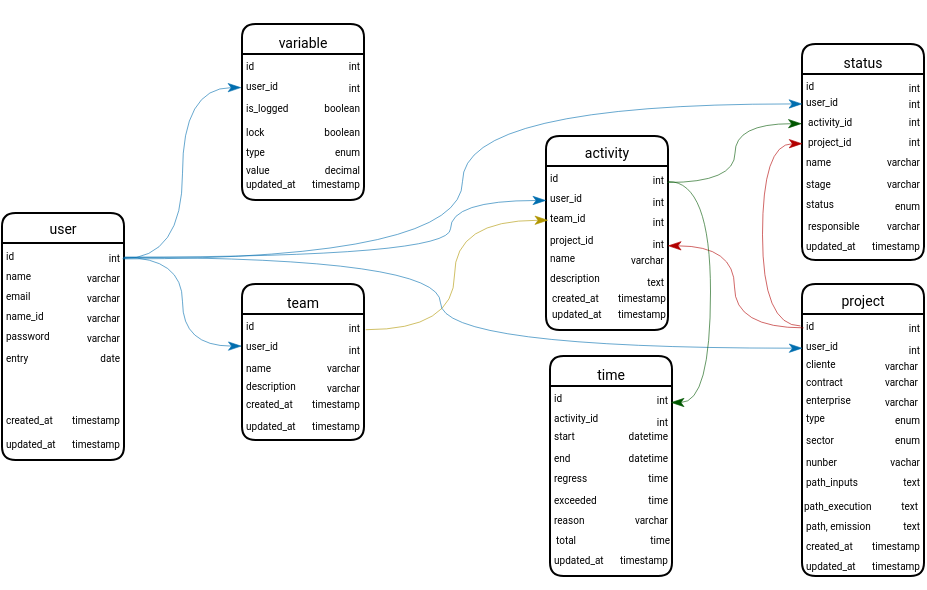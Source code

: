 <mxfile version="28.2.5">
  <diagram id="Hh7Ep2pDmKtZjgJP1L1P" name="Página-1">
    <mxGraphModel dx="472" dy="1072" grid="1" gridSize="2" guides="1" tooltips="1" connect="1" arrows="1" fold="1" page="1" pageScale="1" pageWidth="1169" pageHeight="827" background="none" math="0" shadow="0">
      <root>
        <mxCell id="0" />
        <mxCell id="1" parent="0" />
        <mxCell id="j1D5rnK84vjhWIw8Qy1M-3" value="&lt;p&gt;&lt;font style=&quot;font-size: 7px;&quot; face=&quot;Roboto&quot;&gt;&lt;span style=&quot;font-weight: 400;&quot;&gt;user&lt;/span&gt;&lt;/font&gt;&lt;/p&gt;" style="swimlane;whiteSpace=wrap;html=1;hachureGap=4;fontFamily=Architects Daughter;fontSource=https%3A%2F%2Ffonts.googleapis.com%2Fcss%3Ffamily%3DArchitects%2BDaughter;fillColor=default;strokeColor=default;startSize=15;strokeWidth=1;swimlaneLine=1;glass=0;rounded=1;shadow=0;align=center;" parent="1" vertex="1">
          <mxGeometry x="334" y="-605.5" width="61" height="123.5" as="geometry">
            <mxRectangle x="324" y="229" width="136" height="26" as="alternateBounds" />
          </mxGeometry>
        </mxCell>
        <mxCell id="j1D5rnK84vjhWIw8Qy1M-5" value="&lt;font face=&quot;Roboto&quot; style=&quot;font-size: 5px;&quot;&gt;id&lt;/font&gt;" style="text;html=1;align=left;verticalAlign=middle;resizable=0;points=[];autosize=1;strokeColor=none;fillColor=none;fontFamily=Architects Daughter;fontSource=https%3A%2F%2Ffonts.googleapis.com%2Fcss%3Ffamily%3DArchitects%2BDaughter;" parent="j1D5rnK84vjhWIw8Qy1M-3" vertex="1">
          <mxGeometry y="5" width="20" height="30" as="geometry" />
        </mxCell>
        <mxCell id="j1D5rnK84vjhWIw8Qy1M-9" value="&lt;font face=&quot;Roboto&quot; style=&quot;font-size: 5px;&quot;&gt;name&lt;/font&gt;" style="text;html=1;align=left;verticalAlign=middle;resizable=0;points=[];autosize=1;strokeColor=none;fillColor=none;fontFamily=Architects Daughter;fontSource=https%3A%2F%2Ffonts.googleapis.com%2Fcss%3Ffamily%3DArchitects%2BDaughter;" parent="j1D5rnK84vjhWIw8Qy1M-3" vertex="1">
          <mxGeometry y="15" width="30" height="30" as="geometry" />
        </mxCell>
        <mxCell id="j1D5rnK84vjhWIw8Qy1M-10" value="&lt;font face=&quot;Roboto&quot;&gt;&lt;span style=&quot;font-size: 5px;&quot;&gt;varchar&lt;/span&gt;&lt;/font&gt;" style="text;html=1;align=right;verticalAlign=middle;resizable=0;points=[];autosize=1;strokeColor=none;fillColor=none;fontFamily=Architects Daughter;fontSource=https://fonts.googleapis.com/css?family=Architects+Daughter;" parent="j1D5rnK84vjhWIw8Qy1M-3" vertex="1">
          <mxGeometry x="20" y="15" width="40" height="30" as="geometry" />
        </mxCell>
        <mxCell id="j1D5rnK84vjhWIw8Qy1M-11" value="&lt;font face=&quot;Roboto&quot; style=&quot;font-size: 5px;&quot;&gt;email&lt;/font&gt;" style="text;html=1;align=left;verticalAlign=middle;resizable=0;points=[];autosize=1;strokeColor=none;fillColor=none;fontFamily=Architects Daughter;fontSource=https%3A%2F%2Ffonts.googleapis.com%2Fcss%3Ffamily%3DArchitects%2BDaughter;" parent="j1D5rnK84vjhWIw8Qy1M-3" vertex="1">
          <mxGeometry y="25" width="30" height="30" as="geometry" />
        </mxCell>
        <mxCell id="j1D5rnK84vjhWIw8Qy1M-12" value="&lt;font face=&quot;Roboto&quot;&gt;&lt;span style=&quot;font-size: 5px;&quot;&gt;varchar&lt;/span&gt;&lt;/font&gt;" style="text;html=1;align=right;verticalAlign=middle;resizable=0;points=[];autosize=1;strokeColor=none;fillColor=none;fontFamily=Architects Daughter;fontSource=https://fonts.googleapis.com/css?family=Architects+Daughter;" parent="j1D5rnK84vjhWIw8Qy1M-3" vertex="1">
          <mxGeometry x="20" y="25" width="40" height="30" as="geometry" />
        </mxCell>
        <mxCell id="j1D5rnK84vjhWIw8Qy1M-15" value="&lt;font face=&quot;Roboto&quot; style=&quot;font-size: 5px;&quot;&gt;name_id&lt;/font&gt;" style="text;html=1;align=left;verticalAlign=middle;resizable=0;points=[];autosize=1;strokeColor=none;fillColor=none;fontFamily=Architects Daughter;fontSource=https%3A%2F%2Ffonts.googleapis.com%2Fcss%3Ffamily%3DArchitects%2BDaughter;" parent="j1D5rnK84vjhWIw8Qy1M-3" vertex="1">
          <mxGeometry y="35" width="40" height="30" as="geometry" />
        </mxCell>
        <mxCell id="j1D5rnK84vjhWIw8Qy1M-16" value="&lt;font face=&quot;Roboto&quot;&gt;&lt;span style=&quot;font-size: 5px;&quot;&gt;varchar&lt;/span&gt;&lt;/font&gt;" style="text;html=1;align=right;verticalAlign=middle;resizable=0;points=[];autosize=1;strokeColor=none;fillColor=none;fontFamily=Architects Daughter;fontSource=https://fonts.googleapis.com/css?family=Architects+Daughter;" parent="j1D5rnK84vjhWIw8Qy1M-3" vertex="1">
          <mxGeometry x="20" y="35" width="40" height="30" as="geometry" />
        </mxCell>
        <mxCell id="j1D5rnK84vjhWIw8Qy1M-17" value="&lt;font face=&quot;Roboto&quot; style=&quot;font-size: 5px;&quot;&gt;password&lt;/font&gt;" style="text;html=1;align=left;verticalAlign=middle;resizable=0;points=[];autosize=1;strokeColor=none;fillColor=none;fontFamily=Architects Daughter;fontSource=https%3A%2F%2Ffonts.googleapis.com%2Fcss%3Ffamily%3DArchitects%2BDaughter;" parent="j1D5rnK84vjhWIw8Qy1M-3" vertex="1">
          <mxGeometry y="47" width="40" height="26" as="geometry" />
        </mxCell>
        <mxCell id="j1D5rnK84vjhWIw8Qy1M-18" value="&lt;font face=&quot;Roboto&quot;&gt;&lt;span style=&quot;font-size: 5px;&quot;&gt;varchar&lt;/span&gt;&lt;/font&gt;" style="text;html=1;align=right;verticalAlign=middle;resizable=0;points=[];autosize=1;strokeColor=none;fillColor=none;fontFamily=Architects Daughter;fontSource=https://fonts.googleapis.com/css?family=Architects+Daughter;" parent="j1D5rnK84vjhWIw8Qy1M-3" vertex="1">
          <mxGeometry x="20" y="45" width="40" height="30" as="geometry" />
        </mxCell>
        <mxCell id="j1D5rnK84vjhWIw8Qy1M-21" value="&lt;font face=&quot;Roboto&quot;&gt;&lt;span style=&quot;font-size: 5px;&quot;&gt;entry&lt;/span&gt;&lt;/font&gt;" style="text;html=1;align=left;verticalAlign=middle;resizable=0;points=[];autosize=1;strokeColor=none;fillColor=none;fontFamily=Architects Daughter;fontSource=https%3A%2F%2Ffonts.googleapis.com%2Fcss%3Ffamily%3DArchitects%2BDaughter;" parent="j1D5rnK84vjhWIw8Qy1M-3" vertex="1">
          <mxGeometry y="57" width="29" height="27" as="geometry" />
        </mxCell>
        <mxCell id="j1D5rnK84vjhWIw8Qy1M-22" value="&lt;font face=&quot;Roboto&quot;&gt;&lt;span style=&quot;font-size: 5px;&quot;&gt;date&lt;/span&gt;&lt;/font&gt;" style="text;html=1;align=right;verticalAlign=middle;resizable=0;points=[];autosize=1;strokeColor=none;fillColor=none;fontFamily=Architects Daughter;fontSource=https://fonts.googleapis.com/css?family=Architects+Daughter;" parent="j1D5rnK84vjhWIw8Qy1M-3" vertex="1">
          <mxGeometry x="30" y="55" width="30" height="30" as="geometry" />
        </mxCell>
        <mxCell id="j1D5rnK84vjhWIw8Qy1M-27" value="&lt;font face=&quot;Roboto&quot;&gt;&lt;span style=&quot;font-size: 5px;&quot;&gt;int&lt;/span&gt;&lt;/font&gt;" style="text;html=1;align=right;verticalAlign=middle;resizable=0;points=[];autosize=1;strokeColor=none;fillColor=none;fontFamily=Architects Daughter;fontSource=https://fonts.googleapis.com/css?family=Architects+Daughter;" parent="j1D5rnK84vjhWIw8Qy1M-3" vertex="1">
          <mxGeometry x="40" y="5" width="20" height="30" as="geometry" />
        </mxCell>
        <mxCell id="j1D5rnK84vjhWIw8Qy1M-28" value="&lt;font face=&quot;Roboto&quot;&gt;&lt;span style=&quot;font-size: 5px;&quot;&gt;created_at&lt;/span&gt;&lt;/font&gt;" style="text;html=1;align=left;verticalAlign=middle;resizable=0;points=[];autosize=1;strokeColor=none;fillColor=none;fontFamily=Architects Daughter;fontSource=https%3A%2F%2Ffonts.googleapis.com%2Fcss%3Ffamily%3DArchitects%2BDaughter;" parent="j1D5rnK84vjhWIw8Qy1M-3" vertex="1">
          <mxGeometry y="88" width="41" height="27" as="geometry" />
        </mxCell>
        <mxCell id="j1D5rnK84vjhWIw8Qy1M-29" value="&lt;font face=&quot;Roboto&quot;&gt;&lt;span style=&quot;font-size: 5px;&quot;&gt;timestamp&lt;/span&gt;&lt;/font&gt;" style="text;html=1;align=right;verticalAlign=middle;resizable=0;points=[];autosize=1;strokeColor=none;fillColor=none;fontFamily=Architects Daughter;fontSource=https://fonts.googleapis.com/css?family=Architects+Daughter;" parent="j1D5rnK84vjhWIw8Qy1M-3" vertex="1">
          <mxGeometry x="18" y="88" width="42" height="27" as="geometry" />
        </mxCell>
        <mxCell id="j1D5rnK84vjhWIw8Qy1M-30" value="&lt;font face=&quot;Roboto&quot;&gt;&lt;span style=&quot;font-size: 5px;&quot;&gt;updated_at&lt;/span&gt;&lt;/font&gt;" style="text;html=1;align=left;verticalAlign=middle;resizable=0;points=[];autosize=1;strokeColor=none;fillColor=none;fontFamily=Architects Daughter;fontSource=https%3A%2F%2Ffonts.googleapis.com%2Fcss%3Ffamily%3DArchitects%2BDaughter;" parent="j1D5rnK84vjhWIw8Qy1M-3" vertex="1">
          <mxGeometry y="100" width="43" height="27" as="geometry" />
        </mxCell>
        <mxCell id="j1D5rnK84vjhWIw8Qy1M-31" value="&lt;font face=&quot;Roboto&quot;&gt;&lt;span style=&quot;font-size: 5px;&quot;&gt;timestamp&lt;/span&gt;&lt;/font&gt;" style="text;html=1;align=right;verticalAlign=middle;resizable=0;points=[];autosize=1;strokeColor=none;fillColor=none;fontFamily=Architects Daughter;fontSource=https://fonts.googleapis.com/css?family=Architects+Daughter;" parent="j1D5rnK84vjhWIw8Qy1M-3" vertex="1">
          <mxGeometry x="18" y="100" width="42" height="27" as="geometry" />
        </mxCell>
        <mxCell id="j1D5rnK84vjhWIw8Qy1M-32" value="&lt;p&gt;&lt;font face=&quot;Roboto&quot;&gt;&lt;span style=&quot;font-size: 7px; font-weight: 400;&quot;&gt;team&lt;/span&gt;&lt;/font&gt;&lt;/p&gt;" style="swimlane;whiteSpace=wrap;html=1;hachureGap=4;fontFamily=Architects Daughter;fontSource=https%3A%2F%2Ffonts.googleapis.com%2Fcss%3Ffamily%3DArchitects%2BDaughter;fillColor=default;strokeColor=default;startSize=15;strokeWidth=1;swimlaneLine=1;glass=0;rounded=1;shadow=0;align=center;" parent="1" vertex="1">
          <mxGeometry x="454" y="-570" width="61" height="78" as="geometry">
            <mxRectangle x="324" y="229" width="136" height="26" as="alternateBounds" />
          </mxGeometry>
        </mxCell>
        <mxCell id="j1D5rnK84vjhWIw8Qy1M-33" value="&lt;font face=&quot;Roboto&quot; style=&quot;font-size: 5px;&quot;&gt;id&lt;/font&gt;" style="text;html=1;align=left;verticalAlign=middle;resizable=0;points=[];autosize=1;strokeColor=none;fillColor=none;fontFamily=Architects Daughter;fontSource=https%3A%2F%2Ffonts.googleapis.com%2Fcss%3Ffamily%3DArchitects%2BDaughter;" parent="j1D5rnK84vjhWIw8Qy1M-32" vertex="1">
          <mxGeometry y="5" width="20" height="30" as="geometry" />
        </mxCell>
        <mxCell id="j1D5rnK84vjhWIw8Qy1M-34" value="&lt;font face=&quot;Roboto&quot; style=&quot;font-size: 5px;&quot;&gt;user_id&lt;/font&gt;" style="text;html=1;align=left;verticalAlign=middle;resizable=0;points=[];autosize=1;strokeColor=none;fillColor=none;fontFamily=Architects Daughter;fontSource=https%3A%2F%2Ffonts.googleapis.com%2Fcss%3Ffamily%3DArchitects%2BDaughter;" parent="j1D5rnK84vjhWIw8Qy1M-32" vertex="1">
          <mxGeometry y="17" width="34" height="26" as="geometry" />
        </mxCell>
        <mxCell id="j1D5rnK84vjhWIw8Qy1M-35" value="&lt;font face=&quot;Roboto&quot;&gt;&lt;span style=&quot;font-size: 5px;&quot;&gt;int&lt;/span&gt;&lt;/font&gt;" style="text;html=1;align=right;verticalAlign=middle;resizable=0;points=[];autosize=1;strokeColor=none;fillColor=none;fontFamily=Architects Daughter;fontSource=https://fonts.googleapis.com/css?family=Architects+Daughter;" parent="j1D5rnK84vjhWIw8Qy1M-32" vertex="1">
          <mxGeometry x="36" y="17" width="24" height="27" as="geometry" />
        </mxCell>
        <mxCell id="j1D5rnK84vjhWIw8Qy1M-36" value="&lt;font face=&quot;Roboto&quot;&gt;&lt;span style=&quot;font-size: 5px;&quot;&gt;name&lt;/span&gt;&lt;/font&gt;" style="text;html=1;align=left;verticalAlign=middle;resizable=0;points=[];autosize=1;strokeColor=none;fillColor=none;fontFamily=Architects Daughter;fontSource=https%3A%2F%2Ffonts.googleapis.com%2Fcss%3Ffamily%3DArchitects%2BDaughter;" parent="j1D5rnK84vjhWIw8Qy1M-32" vertex="1">
          <mxGeometry y="26" width="31" height="27" as="geometry" />
        </mxCell>
        <mxCell id="j1D5rnK84vjhWIw8Qy1M-37" value="&lt;font face=&quot;Roboto&quot;&gt;&lt;span style=&quot;font-size: 5px;&quot;&gt;varchar&lt;/span&gt;&lt;/font&gt;" style="text;html=1;align=right;verticalAlign=middle;resizable=0;points=[];autosize=1;strokeColor=none;fillColor=none;fontFamily=Architects Daughter;fontSource=https://fonts.googleapis.com/css?family=Architects+Daughter;" parent="j1D5rnK84vjhWIw8Qy1M-32" vertex="1">
          <mxGeometry x="20" y="25" width="40" height="30" as="geometry" />
        </mxCell>
        <mxCell id="j1D5rnK84vjhWIw8Qy1M-38" value="&lt;font face=&quot;Roboto&quot; style=&quot;font-size: 5px;&quot;&gt;description&lt;/font&gt;" style="text;html=1;align=left;verticalAlign=middle;resizable=0;points=[];autosize=1;strokeColor=none;fillColor=none;fontFamily=Architects Daughter;fontSource=https%3A%2F%2Ffonts.googleapis.com%2Fcss%3Ffamily%3DArchitects%2BDaughter;" parent="j1D5rnK84vjhWIw8Qy1M-32" vertex="1">
          <mxGeometry y="37" width="43" height="26" as="geometry" />
        </mxCell>
        <mxCell id="j1D5rnK84vjhWIw8Qy1M-39" value="&lt;font face=&quot;Roboto&quot;&gt;&lt;span style=&quot;font-size: 5px;&quot;&gt;varchar&lt;/span&gt;&lt;/font&gt;" style="text;html=1;align=right;verticalAlign=middle;resizable=0;points=[];autosize=1;strokeColor=none;fillColor=none;fontFamily=Architects Daughter;fontSource=https://fonts.googleapis.com/css?family=Architects+Daughter;" parent="j1D5rnK84vjhWIw8Qy1M-32" vertex="1">
          <mxGeometry x="20" y="35" width="40" height="30" as="geometry" />
        </mxCell>
        <mxCell id="j1D5rnK84vjhWIw8Qy1M-50" value="&lt;font face=&quot;Roboto&quot;&gt;&lt;span style=&quot;font-size: 5px;&quot;&gt;int&lt;/span&gt;&lt;/font&gt;" style="text;html=1;align=right;verticalAlign=middle;resizable=0;points=[];autosize=1;strokeColor=none;fillColor=none;fontFamily=Architects Daughter;fontSource=https://fonts.googleapis.com/css?family=Architects+Daughter;" parent="j1D5rnK84vjhWIw8Qy1M-32" vertex="1">
          <mxGeometry x="40" y="5" width="20" height="30" as="geometry" />
        </mxCell>
        <mxCell id="j1D5rnK84vjhWIw8Qy1M-51" value="&lt;font face=&quot;Roboto&quot;&gt;&lt;span style=&quot;font-size: 5px;&quot;&gt;created_at&lt;/span&gt;&lt;/font&gt;" style="text;html=1;align=left;verticalAlign=middle;resizable=0;points=[];autosize=1;strokeColor=none;fillColor=none;fontFamily=Architects Daughter;fontSource=https%3A%2F%2Ffonts.googleapis.com%2Fcss%3Ffamily%3DArchitects%2BDaughter;" parent="j1D5rnK84vjhWIw8Qy1M-32" vertex="1">
          <mxGeometry y="44" width="41" height="27" as="geometry" />
        </mxCell>
        <mxCell id="j1D5rnK84vjhWIw8Qy1M-52" value="&lt;font face=&quot;Roboto&quot;&gt;&lt;span style=&quot;font-size: 5px;&quot;&gt;timestamp&lt;/span&gt;&lt;/font&gt;" style="text;html=1;align=right;verticalAlign=middle;resizable=0;points=[];autosize=1;strokeColor=none;fillColor=none;fontFamily=Architects Daughter;fontSource=https://fonts.googleapis.com/css?family=Architects+Daughter;" parent="j1D5rnK84vjhWIw8Qy1M-32" vertex="1">
          <mxGeometry x="18" y="44" width="42" height="27" as="geometry" />
        </mxCell>
        <mxCell id="j1D5rnK84vjhWIw8Qy1M-53" value="&lt;font face=&quot;Roboto&quot;&gt;&lt;span style=&quot;font-size: 5px;&quot;&gt;updated_at&lt;/span&gt;&lt;/font&gt;" style="text;html=1;align=left;verticalAlign=middle;resizable=0;points=[];autosize=1;strokeColor=none;fillColor=none;fontFamily=Architects Daughter;fontSource=https%3A%2F%2Ffonts.googleapis.com%2Fcss%3Ffamily%3DArchitects%2BDaughter;" parent="j1D5rnK84vjhWIw8Qy1M-32" vertex="1">
          <mxGeometry y="55" width="43" height="27" as="geometry" />
        </mxCell>
        <mxCell id="j1D5rnK84vjhWIw8Qy1M-54" value="&lt;font face=&quot;Roboto&quot;&gt;&lt;span style=&quot;font-size: 5px;&quot;&gt;timestamp&lt;/span&gt;&lt;/font&gt;" style="text;html=1;align=right;verticalAlign=middle;resizable=0;points=[];autosize=1;strokeColor=none;fillColor=none;fontFamily=Architects Daughter;fontSource=https://fonts.googleapis.com/css?family=Architects+Daughter;" parent="j1D5rnK84vjhWIw8Qy1M-32" vertex="1">
          <mxGeometry x="18" y="55" width="42" height="27" as="geometry" />
        </mxCell>
        <mxCell id="j1D5rnK84vjhWIw8Qy1M-60" value="&lt;p&gt;&lt;font style=&quot;font-size: 7px;&quot; face=&quot;Roboto&quot;&gt;&lt;span style=&quot;font-weight: 400;&quot;&gt;activity&lt;/span&gt;&lt;/font&gt;&lt;/p&gt;" style="swimlane;whiteSpace=wrap;html=1;hachureGap=4;fontFamily=Architects Daughter;fontSource=https%3A%2F%2Ffonts.googleapis.com%2Fcss%3Ffamily%3DArchitects%2BDaughter;fillColor=default;strokeColor=default;startSize=15;strokeWidth=1;swimlaneLine=1;glass=0;rounded=1;shadow=0;align=center;" parent="1" vertex="1">
          <mxGeometry x="606" y="-644" width="61" height="97" as="geometry">
            <mxRectangle x="324" y="229" width="136" height="26" as="alternateBounds" />
          </mxGeometry>
        </mxCell>
        <mxCell id="j1D5rnK84vjhWIw8Qy1M-61" value="&lt;font face=&quot;Roboto&quot; style=&quot;font-size: 5px;&quot;&gt;id&lt;/font&gt;" style="text;html=1;align=left;verticalAlign=middle;resizable=0;points=[];autosize=1;strokeColor=none;fillColor=none;fontFamily=Architects Daughter;fontSource=https%3A%2F%2Ffonts.googleapis.com%2Fcss%3Ffamily%3DArchitects%2BDaughter;" parent="j1D5rnK84vjhWIw8Qy1M-60" vertex="1">
          <mxGeometry y="5" width="20" height="30" as="geometry" />
        </mxCell>
        <mxCell id="j1D5rnK84vjhWIw8Qy1M-62" value="&lt;font face=&quot;Roboto&quot; style=&quot;font-size: 5px;&quot;&gt;user_id&lt;/font&gt;" style="text;html=1;align=left;verticalAlign=middle;resizable=0;points=[];autosize=1;strokeColor=none;fillColor=none;fontFamily=Architects Daughter;fontSource=https%3A%2F%2Ffonts.googleapis.com%2Fcss%3Ffamily%3DArchitects%2BDaughter;" parent="j1D5rnK84vjhWIw8Qy1M-60" vertex="1">
          <mxGeometry y="17" width="34" height="26" as="geometry" />
        </mxCell>
        <mxCell id="j1D5rnK84vjhWIw8Qy1M-63" value="&lt;font face=&quot;Roboto&quot;&gt;&lt;span style=&quot;font-size: 5px;&quot;&gt;int&lt;/span&gt;&lt;/font&gt;" style="text;html=1;align=right;verticalAlign=middle;resizable=0;points=[];autosize=1;strokeColor=none;fillColor=none;fontFamily=Architects Daughter;fontSource=https://fonts.googleapis.com/css?family=Architects+Daughter;" parent="j1D5rnK84vjhWIw8Qy1M-60" vertex="1">
          <mxGeometry x="36" y="17" width="24" height="27" as="geometry" />
        </mxCell>
        <mxCell id="j1D5rnK84vjhWIw8Qy1M-64" value="&lt;font face=&quot;Roboto&quot; style=&quot;font-size: 5px;&quot;&gt;team_id&lt;/font&gt;" style="text;html=1;align=left;verticalAlign=middle;resizable=0;points=[];autosize=1;strokeColor=none;fillColor=none;fontFamily=Architects Daughter;fontSource=https%3A%2F%2Ffonts.googleapis.com%2Fcss%3Ffamily%3DArchitects%2BDaughter;" parent="j1D5rnK84vjhWIw8Qy1M-60" vertex="1">
          <mxGeometry y="27" width="36" height="26" as="geometry" />
        </mxCell>
        <mxCell id="j1D5rnK84vjhWIw8Qy1M-65" value="&lt;font face=&quot;Roboto&quot;&gt;&lt;span style=&quot;font-size: 5px;&quot;&gt;int&lt;/span&gt;&lt;/font&gt;" style="text;html=1;align=right;verticalAlign=middle;resizable=0;points=[];autosize=1;strokeColor=none;fillColor=none;fontFamily=Architects Daughter;fontSource=https://fonts.googleapis.com/css?family=Architects+Daughter;" parent="j1D5rnK84vjhWIw8Qy1M-60" vertex="1">
          <mxGeometry x="36" y="27" width="24" height="27" as="geometry" />
        </mxCell>
        <mxCell id="j1D5rnK84vjhWIw8Qy1M-66" value="&lt;font face=&quot;Roboto&quot; style=&quot;font-size: 5px;&quot;&gt;name&lt;/font&gt;" style="text;html=1;align=left;verticalAlign=middle;resizable=0;points=[];autosize=1;strokeColor=none;fillColor=none;fontFamily=Architects Daughter;fontSource=https%3A%2F%2Ffonts.googleapis.com%2Fcss%3Ffamily%3DArchitects%2BDaughter;" parent="j1D5rnK84vjhWIw8Qy1M-60" vertex="1">
          <mxGeometry y="47" width="31" height="26" as="geometry" />
        </mxCell>
        <mxCell id="j1D5rnK84vjhWIw8Qy1M-67" value="&lt;font face=&quot;Roboto&quot;&gt;&lt;span style=&quot;font-size: 5px;&quot;&gt;varchar&lt;/span&gt;&lt;/font&gt;" style="text;html=1;align=right;verticalAlign=middle;resizable=0;points=[];autosize=1;strokeColor=none;fillColor=none;fontFamily=Architects Daughter;fontSource=https://fonts.googleapis.com/css?family=Architects+Daughter;" parent="j1D5rnK84vjhWIw8Qy1M-60" vertex="1">
          <mxGeometry x="20" y="45" width="40" height="30" as="geometry" />
        </mxCell>
        <mxCell id="j1D5rnK84vjhWIw8Qy1M-68" value="&lt;font face=&quot;Roboto&quot; style=&quot;font-size: 5px;&quot;&gt;description&lt;/font&gt;" style="text;html=1;align=left;verticalAlign=middle;resizable=0;points=[];autosize=1;strokeColor=none;fillColor=none;fontFamily=Architects Daughter;fontSource=https%3A%2F%2Ffonts.googleapis.com%2Fcss%3Ffamily%3DArchitects%2BDaughter;" parent="j1D5rnK84vjhWIw8Qy1M-60" vertex="1">
          <mxGeometry y="57" width="43" height="26" as="geometry" />
        </mxCell>
        <mxCell id="j1D5rnK84vjhWIw8Qy1M-69" value="&lt;font face=&quot;Roboto&quot;&gt;&lt;span style=&quot;font-size: 5px;&quot;&gt;text&lt;/span&gt;&lt;/font&gt;" style="text;html=1;align=right;verticalAlign=middle;resizable=0;points=[];autosize=1;strokeColor=none;fillColor=none;fontFamily=Architects Daughter;fontSource=https://fonts.googleapis.com/css?family=Architects+Daughter;" parent="j1D5rnK84vjhWIw8Qy1M-60" vertex="1">
          <mxGeometry x="34" y="57" width="26" height="27" as="geometry" />
        </mxCell>
        <mxCell id="j1D5rnK84vjhWIw8Qy1M-78" value="&lt;font face=&quot;Roboto&quot;&gt;&lt;span style=&quot;font-size: 5px;&quot;&gt;int&lt;/span&gt;&lt;/font&gt;" style="text;html=1;align=right;verticalAlign=middle;resizable=0;points=[];autosize=1;strokeColor=none;fillColor=none;fontFamily=Architects Daughter;fontSource=https://fonts.googleapis.com/css?family=Architects+Daughter;" parent="j1D5rnK84vjhWIw8Qy1M-60" vertex="1">
          <mxGeometry x="40" y="5" width="20" height="30" as="geometry" />
        </mxCell>
        <mxCell id="j1D5rnK84vjhWIw8Qy1M-79" value="&lt;font face=&quot;Roboto&quot;&gt;&lt;span style=&quot;font-size: 5px;&quot;&gt;created_at&lt;/span&gt;&lt;/font&gt;" style="text;html=1;align=left;verticalAlign=middle;resizable=0;points=[];autosize=1;strokeColor=none;fillColor=none;fontFamily=Architects Daughter;fontSource=https%3A%2F%2Ffonts.googleapis.com%2Fcss%3Ffamily%3DArchitects%2BDaughter;" parent="j1D5rnK84vjhWIw8Qy1M-60" vertex="1">
          <mxGeometry x="0.5" y="65" width="41" height="27" as="geometry" />
        </mxCell>
        <mxCell id="j1D5rnK84vjhWIw8Qy1M-80" value="&lt;font face=&quot;Roboto&quot;&gt;&lt;span style=&quot;font-size: 5px;&quot;&gt;timestamp&lt;/span&gt;&lt;/font&gt;" style="text;html=1;align=right;verticalAlign=middle;resizable=0;points=[];autosize=1;strokeColor=none;fillColor=none;fontFamily=Architects Daughter;fontSource=https://fonts.googleapis.com/css?family=Architects+Daughter;" parent="j1D5rnK84vjhWIw8Qy1M-60" vertex="1">
          <mxGeometry x="18.5" y="65" width="42" height="27" as="geometry" />
        </mxCell>
        <mxCell id="j1D5rnK84vjhWIw8Qy1M-81" value="&lt;font face=&quot;Roboto&quot;&gt;&lt;span style=&quot;font-size: 5px;&quot;&gt;updated_at&lt;/span&gt;&lt;/font&gt;" style="text;html=1;align=left;verticalAlign=middle;resizable=0;points=[];autosize=1;strokeColor=none;fillColor=none;fontFamily=Architects Daughter;fontSource=https%3A%2F%2Ffonts.googleapis.com%2Fcss%3Ffamily%3DArchitects%2BDaughter;" parent="j1D5rnK84vjhWIw8Qy1M-60" vertex="1">
          <mxGeometry x="0.5" y="73" width="43" height="27" as="geometry" />
        </mxCell>
        <mxCell id="j1D5rnK84vjhWIw8Qy1M-82" value="&lt;font face=&quot;Roboto&quot;&gt;&lt;span style=&quot;font-size: 5px;&quot;&gt;timestamp&lt;/span&gt;&lt;/font&gt;" style="text;html=1;align=right;verticalAlign=middle;resizable=0;points=[];autosize=1;strokeColor=none;fillColor=none;fontFamily=Architects Daughter;fontSource=https://fonts.googleapis.com/css?family=Architects+Daughter;" parent="j1D5rnK84vjhWIw8Qy1M-60" vertex="1">
          <mxGeometry x="18.5" y="73" width="42" height="27" as="geometry" />
        </mxCell>
        <mxCell id="j1D5rnK84vjhWIw8Qy1M-126" value="&lt;font face=&quot;Roboto&quot; style=&quot;font-size: 5px;&quot;&gt;project_id&lt;/font&gt;" style="text;html=1;align=left;verticalAlign=middle;resizable=0;points=[];autosize=1;strokeColor=none;fillColor=none;fontFamily=Architects Daughter;fontSource=https%3A%2F%2Ffonts.googleapis.com%2Fcss%3Ffamily%3DArchitects%2BDaughter;" parent="j1D5rnK84vjhWIw8Qy1M-60" vertex="1">
          <mxGeometry y="38" width="40" height="26" as="geometry" />
        </mxCell>
        <mxCell id="j1D5rnK84vjhWIw8Qy1M-127" value="&lt;font face=&quot;Roboto&quot;&gt;&lt;span style=&quot;font-size: 5px;&quot;&gt;int&lt;/span&gt;&lt;/font&gt;" style="text;html=1;align=right;verticalAlign=middle;resizable=0;points=[];autosize=1;strokeColor=none;fillColor=none;fontFamily=Architects Daughter;fontSource=https://fonts.googleapis.com/css?family=Architects+Daughter;" parent="j1D5rnK84vjhWIw8Qy1M-60" vertex="1">
          <mxGeometry x="36" y="38" width="24" height="27" as="geometry" />
        </mxCell>
        <mxCell id="j1D5rnK84vjhWIw8Qy1M-83" style="edgeStyle=orthogonalEdgeStyle;rounded=0;hachureGap=4;orthogonalLoop=1;jettySize=auto;html=1;fontFamily=Architects Daughter;fontSource=https%3A%2F%2Ffonts.googleapis.com%2Fcss%3Ffamily%3DArchitects%2BDaughter;curved=1;endArrow=classicThin;endFill=1;strokeWidth=0.3;entryX=-0.004;entryY=0.192;entryDx=0;entryDy=0;entryPerimeter=0;exitX=1.05;exitY=0.56;exitDx=0;exitDy=0;exitPerimeter=0;fillColor=#1ba1e2;strokeColor=#006EAF;" parent="1" source="j1D5rnK84vjhWIw8Qy1M-27" target="j1D5rnK84vjhWIw8Qy1M-64" edge="1">
          <mxGeometry relative="1" as="geometry">
            <mxPoint x="536" y="-418" as="sourcePoint" />
            <mxPoint x="602" y="-438" as="targetPoint" />
            <Array as="points">
              <mxPoint x="558" y="-584" />
              <mxPoint x="558" y="-612" />
            </Array>
          </mxGeometry>
        </mxCell>
        <mxCell id="j1D5rnK84vjhWIw8Qy1M-84" style="edgeStyle=orthogonalEdgeStyle;rounded=0;hachureGap=4;orthogonalLoop=1;jettySize=auto;html=1;fontFamily=Architects Daughter;fontSource=https%3A%2F%2Ffonts.googleapis.com%2Fcss%3Ffamily%3DArchitects%2BDaughter;curved=1;endArrow=classicThin;endFill=1;strokeWidth=0.3;entryX=0.024;entryY=0.572;entryDx=0;entryDy=0;entryPerimeter=0;exitX=1.08;exitY=0.587;exitDx=0;exitDy=0;exitPerimeter=0;fillColor=#e3c800;strokeColor=#B09500;" parent="1" source="j1D5rnK84vjhWIw8Qy1M-50" target="j1D5rnK84vjhWIw8Qy1M-64" edge="1">
          <mxGeometry relative="1" as="geometry">
            <mxPoint x="605" y="-426" as="sourcePoint" />
            <mxPoint x="732" y="-434" as="targetPoint" />
          </mxGeometry>
        </mxCell>
        <mxCell id="j1D5rnK84vjhWIw8Qy1M-85" style="edgeStyle=orthogonalEdgeStyle;rounded=0;hachureGap=4;orthogonalLoop=1;jettySize=auto;html=1;fontFamily=Architects Daughter;fontSource=https%3A%2F%2Ffonts.googleapis.com%2Fcss%3Ffamily%3DArchitects%2BDaughter;curved=1;endArrow=classicThin;endFill=1;strokeWidth=0.3;entryX=-0.013;entryY=0.178;entryDx=0;entryDy=0;entryPerimeter=0;exitX=1.023;exitY=0.565;exitDx=0;exitDy=0;exitPerimeter=0;fillColor=#1ba1e2;strokeColor=#006EAF;" parent="1" source="j1D5rnK84vjhWIw8Qy1M-27" target="j1D5rnK84vjhWIw8Qy1M-36" edge="1">
          <mxGeometry relative="1" as="geometry">
            <mxPoint x="494" y="-445" as="sourcePoint" />
            <mxPoint x="774" y="-451" as="targetPoint" />
          </mxGeometry>
        </mxCell>
        <mxCell id="j1D5rnK84vjhWIw8Qy1M-93" value="&lt;p&gt;&lt;font style=&quot;font-size: 7px;&quot; face=&quot;Roboto&quot;&gt;&lt;span style=&quot;font-weight: 400;&quot;&gt;project&lt;/span&gt;&lt;/font&gt;&lt;/p&gt;" style="swimlane;whiteSpace=wrap;html=1;hachureGap=4;fontFamily=Architects Daughter;fontSource=https%3A%2F%2Ffonts.googleapis.com%2Fcss%3Ffamily%3DArchitects%2BDaughter;fillColor=default;strokeColor=default;startSize=15;strokeWidth=1;swimlaneLine=1;glass=0;rounded=1;shadow=0;align=center;" parent="1" vertex="1">
          <mxGeometry x="734" y="-570" width="61" height="146" as="geometry">
            <mxRectangle x="324" y="229" width="136" height="26" as="alternateBounds" />
          </mxGeometry>
        </mxCell>
        <mxCell id="j1D5rnK84vjhWIw8Qy1M-94" value="&lt;font face=&quot;Roboto&quot; style=&quot;font-size: 5px;&quot;&gt;id&lt;/font&gt;" style="text;html=1;align=left;verticalAlign=middle;resizable=0;points=[];autosize=1;strokeColor=none;fillColor=none;fontFamily=Architects Daughter;fontSource=https%3A%2F%2Ffonts.googleapis.com%2Fcss%3Ffamily%3DArchitects%2BDaughter;" parent="j1D5rnK84vjhWIw8Qy1M-93" vertex="1">
          <mxGeometry y="5" width="20" height="30" as="geometry" />
        </mxCell>
        <mxCell id="j1D5rnK84vjhWIw8Qy1M-95" value="&lt;font face=&quot;Roboto&quot; style=&quot;font-size: 5px;&quot;&gt;user_id&lt;/font&gt;" style="text;html=1;align=left;verticalAlign=middle;resizable=0;points=[];autosize=1;strokeColor=none;fillColor=none;fontFamily=Architects Daughter;fontSource=https%3A%2F%2Ffonts.googleapis.com%2Fcss%3Ffamily%3DArchitects%2BDaughter;" parent="j1D5rnK84vjhWIw8Qy1M-93" vertex="1">
          <mxGeometry y="17" width="34" height="26" as="geometry" />
        </mxCell>
        <mxCell id="j1D5rnK84vjhWIw8Qy1M-96" value="&lt;font face=&quot;Roboto&quot;&gt;&lt;span style=&quot;font-size: 5px;&quot;&gt;int&lt;/span&gt;&lt;/font&gt;" style="text;html=1;align=right;verticalAlign=middle;resizable=0;points=[];autosize=1;strokeColor=none;fillColor=none;fontFamily=Architects Daughter;fontSource=https://fonts.googleapis.com/css?family=Architects+Daughter;" parent="j1D5rnK84vjhWIw8Qy1M-93" vertex="1">
          <mxGeometry x="36" y="17" width="24" height="27" as="geometry" />
        </mxCell>
        <mxCell id="j1D5rnK84vjhWIw8Qy1M-99" value="&lt;font face=&quot;Roboto&quot;&gt;&lt;span style=&quot;font-size: 5px;&quot;&gt;contract&lt;/span&gt;&lt;/font&gt;" style="text;html=1;align=left;verticalAlign=middle;resizable=0;points=[];autosize=1;strokeColor=none;fillColor=none;fontFamily=Architects Daughter;fontSource=https%3A%2F%2Ffonts.googleapis.com%2Fcss%3Ffamily%3DArchitects%2BDaughter;" parent="j1D5rnK84vjhWIw8Qy1M-93" vertex="1">
          <mxGeometry y="33" width="38" height="28" as="geometry" />
        </mxCell>
        <mxCell id="j1D5rnK84vjhWIw8Qy1M-102" value="&lt;font face=&quot;Roboto&quot;&gt;&lt;span style=&quot;font-size: 5px;&quot;&gt;enum&lt;/span&gt;&lt;/font&gt;" style="text;html=1;align=right;verticalAlign=middle;resizable=0;points=[];autosize=1;strokeColor=none;fillColor=none;fontFamily=Architects Daughter;fontSource=https://fonts.googleapis.com/css?family=Architects+Daughter;" parent="j1D5rnK84vjhWIw8Qy1M-93" vertex="1">
          <mxGeometry x="29" y="52" width="31" height="27" as="geometry" />
        </mxCell>
        <mxCell id="j1D5rnK84vjhWIw8Qy1M-111" value="&lt;font face=&quot;Roboto&quot;&gt;&lt;span style=&quot;font-size: 5px;&quot;&gt;int&lt;/span&gt;&lt;/font&gt;" style="text;html=1;align=right;verticalAlign=middle;resizable=0;points=[];autosize=1;strokeColor=none;fillColor=none;fontFamily=Architects Daughter;fontSource=https://fonts.googleapis.com/css?family=Architects+Daughter;" parent="j1D5rnK84vjhWIw8Qy1M-93" vertex="1">
          <mxGeometry x="40" y="5" width="20" height="30" as="geometry" />
        </mxCell>
        <mxCell id="j1D5rnK84vjhWIw8Qy1M-112" value="&lt;font face=&quot;Roboto&quot;&gt;&lt;span style=&quot;font-size: 5px;&quot;&gt;created_at&lt;/span&gt;&lt;/font&gt;" style="text;html=1;align=left;verticalAlign=middle;resizable=0;points=[];autosize=1;strokeColor=none;fillColor=none;fontFamily=Architects Daughter;fontSource=https%3A%2F%2Ffonts.googleapis.com%2Fcss%3Ffamily%3DArchitects%2BDaughter;" parent="j1D5rnK84vjhWIw8Qy1M-93" vertex="1">
          <mxGeometry y="115" width="41" height="27" as="geometry" />
        </mxCell>
        <mxCell id="j1D5rnK84vjhWIw8Qy1M-113" value="&lt;font face=&quot;Roboto&quot;&gt;&lt;span style=&quot;font-size: 5px;&quot;&gt;timestamp&lt;/span&gt;&lt;/font&gt;" style="text;html=1;align=right;verticalAlign=middle;resizable=0;points=[];autosize=1;strokeColor=none;fillColor=none;fontFamily=Architects Daughter;fontSource=https://fonts.googleapis.com/css?family=Architects+Daughter;" parent="j1D5rnK84vjhWIw8Qy1M-93" vertex="1">
          <mxGeometry x="18" y="115" width="42" height="27" as="geometry" />
        </mxCell>
        <mxCell id="j1D5rnK84vjhWIw8Qy1M-114" value="&lt;font face=&quot;Roboto&quot;&gt;&lt;span style=&quot;font-size: 5px;&quot;&gt;updated_at&lt;/span&gt;&lt;/font&gt;" style="text;html=1;align=left;verticalAlign=middle;resizable=0;points=[];autosize=1;strokeColor=none;fillColor=none;fontFamily=Architects Daughter;fontSource=https%3A%2F%2Ffonts.googleapis.com%2Fcss%3Ffamily%3DArchitects%2BDaughter;" parent="j1D5rnK84vjhWIw8Qy1M-93" vertex="1">
          <mxGeometry y="125" width="43" height="27" as="geometry" />
        </mxCell>
        <mxCell id="j1D5rnK84vjhWIw8Qy1M-115" value="&lt;font face=&quot;Roboto&quot;&gt;&lt;span style=&quot;font-size: 5px;&quot;&gt;timestamp&lt;/span&gt;&lt;/font&gt;" style="text;html=1;align=right;verticalAlign=middle;resizable=0;points=[];autosize=1;strokeColor=none;fillColor=none;fontFamily=Architects Daughter;fontSource=https://fonts.googleapis.com/css?family=Architects+Daughter;" parent="j1D5rnK84vjhWIw8Qy1M-93" vertex="1">
          <mxGeometry x="18" y="125" width="42" height="27" as="geometry" />
        </mxCell>
        <mxCell id="j1D5rnK84vjhWIw8Qy1M-116" value="&lt;font face=&quot;Roboto&quot;&gt;&lt;span style=&quot;font-size: 5px;&quot;&gt;sector&lt;/span&gt;&lt;/font&gt;" style="text;html=1;align=left;verticalAlign=middle;resizable=0;points=[];autosize=1;strokeColor=none;fillColor=none;fontFamily=Architects Daughter;fontSource=https%3A%2F%2Ffonts.googleapis.com%2Fcss%3Ffamily%3DArchitects%2BDaughter;" parent="j1D5rnK84vjhWIw8Qy1M-93" vertex="1">
          <mxGeometry y="62" width="32" height="27" as="geometry" />
        </mxCell>
        <mxCell id="j1D5rnK84vjhWIw8Qy1M-117" value="&lt;font face=&quot;Roboto&quot;&gt;&lt;span style=&quot;font-size: 5px;&quot;&gt;enum&lt;/span&gt;&lt;/font&gt;" style="text;html=1;align=right;verticalAlign=middle;resizable=0;points=[];autosize=1;strokeColor=none;fillColor=none;fontFamily=Architects Daughter;fontSource=https://fonts.googleapis.com/css?family=Architects+Daughter;" parent="j1D5rnK84vjhWIw8Qy1M-93" vertex="1">
          <mxGeometry x="29" y="62" width="31" height="27" as="geometry" />
        </mxCell>
        <mxCell id="j1D5rnK84vjhWIw8Qy1M-128" value="&lt;font face=&quot;Roboto&quot;&gt;&lt;span style=&quot;font-size: 5px;&quot;&gt;varchar&lt;/span&gt;&lt;/font&gt;" style="text;html=1;align=right;verticalAlign=middle;resizable=0;points=[];autosize=1;strokeColor=none;fillColor=none;fontFamily=Architects Daughter;fontSource=https://fonts.googleapis.com/css?family=Architects+Daughter;" parent="j1D5rnK84vjhWIw8Qy1M-93" vertex="1">
          <mxGeometry x="23.5" y="33" width="35" height="27" as="geometry" />
        </mxCell>
        <mxCell id="j1D5rnK84vjhWIw8Qy1M-130" value="&lt;font face=&quot;Roboto&quot;&gt;&lt;span style=&quot;font-size: 5px;&quot;&gt;varchar&lt;/span&gt;&lt;/font&gt;" style="text;html=1;align=right;verticalAlign=middle;resizable=0;points=[];autosize=1;strokeColor=none;fillColor=none;fontFamily=Architects Daughter;fontSource=https://fonts.googleapis.com/css?family=Architects+Daughter;" parent="j1D5rnK84vjhWIw8Qy1M-93" vertex="1">
          <mxGeometry x="23.5" y="25" width="35" height="27" as="geometry" />
        </mxCell>
        <mxCell id="j1D5rnK84vjhWIw8Qy1M-129" value="&lt;font face=&quot;Roboto&quot; style=&quot;font-size: 5px;&quot;&gt;cliente&lt;/font&gt;" style="text;html=1;align=left;verticalAlign=middle;resizable=0;points=[];autosize=1;strokeColor=none;fillColor=none;fontFamily=Architects Daughter;fontSource=https%3A%2F%2Ffonts.googleapis.com%2Fcss%3Ffamily%3DArchitects%2BDaughter;sketch=1;curveFitting=1;jiggle=2;" parent="j1D5rnK84vjhWIw8Qy1M-93" vertex="1">
          <mxGeometry y="26" width="33" height="26" as="geometry" />
        </mxCell>
        <mxCell id="j1D5rnK84vjhWIw8Qy1M-101" value="&lt;font face=&quot;Roboto&quot; style=&quot;font-size: 5px;&quot;&gt;type&lt;/font&gt;" style="text;html=1;align=left;verticalAlign=middle;resizable=0;points=[];autosize=1;strokeColor=none;fillColor=none;fontFamily=Architects Daughter;fontSource=https%3A%2F%2Ffonts.googleapis.com%2Fcss%3Ffamily%3DArchitects%2BDaughter;" parent="j1D5rnK84vjhWIw8Qy1M-93" vertex="1">
          <mxGeometry y="53" width="27" height="26" as="geometry" />
        </mxCell>
        <mxCell id="j1D5rnK84vjhWIw8Qy1M-132" value="&lt;font face=&quot;Roboto&quot;&gt;&lt;span style=&quot;font-size: 5px;&quot;&gt;nunber&lt;/span&gt;&lt;/font&gt;" style="text;html=1;align=left;verticalAlign=middle;resizable=0;points=[];autosize=1;strokeColor=none;fillColor=none;fontFamily=Architects Daughter;fontSource=https%3A%2F%2Ffonts.googleapis.com%2Fcss%3Ffamily%3DArchitects%2BDaughter;" parent="j1D5rnK84vjhWIw8Qy1M-93" vertex="1">
          <mxGeometry y="73" width="33" height="27" as="geometry" />
        </mxCell>
        <mxCell id="j1D5rnK84vjhWIw8Qy1M-133" value="&lt;font face=&quot;Roboto&quot;&gt;&lt;span style=&quot;font-size: 5px;&quot;&gt;vachar&lt;/span&gt;&lt;/font&gt;" style="text;html=1;align=right;verticalAlign=middle;resizable=0;points=[];autosize=1;strokeColor=none;fillColor=none;fontFamily=Architects Daughter;fontSource=https://fonts.googleapis.com/css?family=Architects+Daughter;" parent="j1D5rnK84vjhWIw8Qy1M-93" vertex="1">
          <mxGeometry x="27" y="73" width="33" height="27" as="geometry" />
        </mxCell>
        <mxCell id="j1D5rnK84vjhWIw8Qy1M-134" value="&lt;font face=&quot;Roboto&quot;&gt;&lt;span style=&quot;font-size: 5px;&quot;&gt;path_inputs&lt;/span&gt;&lt;/font&gt;" style="text;html=1;align=left;verticalAlign=middle;resizable=0;points=[];autosize=1;strokeColor=none;fillColor=none;fontFamily=Architects Daughter;fontSource=https%3A%2F%2Ffonts.googleapis.com%2Fcss%3Ffamily%3DArchitects%2BDaughter;" parent="j1D5rnK84vjhWIw8Qy1M-93" vertex="1">
          <mxGeometry y="83" width="46" height="28" as="geometry" />
        </mxCell>
        <mxCell id="j1D5rnK84vjhWIw8Qy1M-135" value="&lt;font face=&quot;Roboto&quot;&gt;&lt;span style=&quot;font-size: 5px;&quot;&gt;text&lt;/span&gt;&lt;/font&gt;" style="text;html=1;align=right;verticalAlign=middle;resizable=0;points=[];autosize=1;strokeColor=none;fillColor=none;fontFamily=Architects Daughter;fontSource=https://fonts.googleapis.com/css?family=Architects+Daughter;" parent="j1D5rnK84vjhWIw8Qy1M-93" vertex="1">
          <mxGeometry x="32" y="83" width="28" height="28" as="geometry" />
        </mxCell>
        <mxCell id="j1D5rnK84vjhWIw8Qy1M-162" value="&lt;font face=&quot;Roboto&quot;&gt;&lt;span style=&quot;font-size: 5px;&quot;&gt;path_execution&lt;/span&gt;&lt;/font&gt;" style="text;html=1;align=left;verticalAlign=middle;resizable=0;points=[];autosize=1;strokeColor=none;fillColor=none;fontFamily=Architects Daughter;fontSource=https%3A%2F%2Ffonts.googleapis.com%2Fcss%3Ffamily%3DArchitects%2BDaughter;" parent="j1D5rnK84vjhWIw8Qy1M-93" vertex="1">
          <mxGeometry x="-1.5" y="95" width="54" height="28" as="geometry" />
        </mxCell>
        <mxCell id="j1D5rnK84vjhWIw8Qy1M-163" value="&lt;font face=&quot;Roboto&quot;&gt;&lt;span style=&quot;font-size: 5px;&quot;&gt;text&lt;/span&gt;&lt;/font&gt;" style="text;html=1;align=right;verticalAlign=middle;resizable=0;points=[];autosize=1;strokeColor=none;fillColor=none;fontFamily=Architects Daughter;fontSource=https://fonts.googleapis.com/css?family=Architects+Daughter;" parent="j1D5rnK84vjhWIw8Qy1M-93" vertex="1">
          <mxGeometry x="30.5" y="95" width="28" height="28" as="geometry" />
        </mxCell>
        <mxCell id="j1D5rnK84vjhWIw8Qy1M-164" value="&lt;font face=&quot;Roboto&quot;&gt;&lt;span style=&quot;font-size: 5px;&quot;&gt;path, emission&lt;/span&gt;&lt;/font&gt;" style="text;html=1;align=left;verticalAlign=middle;resizable=0;points=[];autosize=1;strokeColor=none;fillColor=none;fontFamily=Architects Daughter;fontSource=https%3A%2F%2Ffonts.googleapis.com%2Fcss%3Ffamily%3DArchitects%2BDaughter;" parent="j1D5rnK84vjhWIw8Qy1M-93" vertex="1">
          <mxGeometry y="105" width="52" height="28" as="geometry" />
        </mxCell>
        <mxCell id="j1D5rnK84vjhWIw8Qy1M-165" value="&lt;font face=&quot;Roboto&quot;&gt;&lt;span style=&quot;font-size: 5px;&quot;&gt;text&lt;/span&gt;&lt;/font&gt;" style="text;html=1;align=right;verticalAlign=middle;resizable=0;points=[];autosize=1;strokeColor=none;fillColor=none;fontFamily=Architects Daughter;fontSource=https://fonts.googleapis.com/css?family=Architects+Daughter;" parent="j1D5rnK84vjhWIw8Qy1M-93" vertex="1">
          <mxGeometry x="32" y="105" width="28" height="28" as="geometry" />
        </mxCell>
        <mxCell id="j1D5rnK84vjhWIw8Qy1M-206" value="&lt;span style=&quot;font-family: Roboto; font-size: 5px;&quot;&gt;enterprise&lt;/span&gt;" style="text;html=1;align=left;verticalAlign=middle;resizable=0;points=[];autosize=1;strokeColor=none;fillColor=none;fontFamily=Architects Daughter;fontSource=https%3A%2F%2Ffonts.googleapis.com%2Fcss%3Ffamily%3DArchitects%2BDaughter;" parent="j1D5rnK84vjhWIw8Qy1M-93" vertex="1">
          <mxGeometry y="43" width="42" height="28" as="geometry" />
        </mxCell>
        <mxCell id="j1D5rnK84vjhWIw8Qy1M-207" value="&lt;font face=&quot;Roboto&quot;&gt;&lt;span style=&quot;font-size: 5px;&quot;&gt;varchar&lt;/span&gt;&lt;/font&gt;" style="text;html=1;align=right;verticalAlign=middle;resizable=0;points=[];autosize=1;strokeColor=none;fillColor=none;fontFamily=Architects Daughter;fontSource=https://fonts.googleapis.com/css?family=Architects+Daughter;" parent="j1D5rnK84vjhWIw8Qy1M-93" vertex="1">
          <mxGeometry x="23.5" y="43" width="35" height="27" as="geometry" />
        </mxCell>
        <mxCell id="j1D5rnK84vjhWIw8Qy1M-122" style="edgeStyle=orthogonalEdgeStyle;rounded=0;hachureGap=4;orthogonalLoop=1;jettySize=auto;html=1;fontFamily=Architects Daughter;fontSource=https%3A%2F%2Ffonts.googleapis.com%2Fcss%3Ffamily%3DArchitects%2BDaughter;curved=1;endArrow=classicThin;endFill=1;strokeWidth=0.3;entryX=0;entryY=0.571;entryDx=0;entryDy=0;entryPerimeter=0;exitX=1.028;exitY=0.565;exitDx=0;exitDy=0;exitPerimeter=0;fillColor=#1ba1e2;strokeColor=#006EAF;" parent="1" source="j1D5rnK84vjhWIw8Qy1M-27" target="j1D5rnK84vjhWIw8Qy1M-95" edge="1">
          <mxGeometry relative="1" as="geometry">
            <mxPoint x="606" y="-512" as="sourcePoint" />
            <mxPoint x="744" y="-446" as="targetPoint" />
            <Array as="points">
              <mxPoint x="553" y="-584" />
              <mxPoint x="553" y="-538" />
            </Array>
          </mxGeometry>
        </mxCell>
        <mxCell id="j1D5rnK84vjhWIw8Qy1M-124" style="edgeStyle=orthogonalEdgeStyle;rounded=0;hachureGap=4;orthogonalLoop=1;jettySize=auto;html=1;fontFamily=Architects Daughter;fontSource=https%3A%2F%2Ffonts.googleapis.com%2Fcss%3Ffamily%3DArchitects%2BDaughter;curved=1;endArrow=classicThin;endFill=1;strokeWidth=0.3;exitX=0.031;exitY=0.556;exitDx=0;exitDy=0;exitPerimeter=0;entryX=1.028;entryY=0.617;entryDx=0;entryDy=0;entryPerimeter=0;fillColor=#e51400;strokeColor=light-dark(#B20000,#FF1C03);" parent="1" source="j1D5rnK84vjhWIw8Qy1M-94" target="j1D5rnK84vjhWIw8Qy1M-127" edge="1">
          <mxGeometry relative="1" as="geometry">
            <mxPoint x="607" y="-407" as="sourcePoint" />
            <mxPoint x="717" y="-398" as="targetPoint" />
          </mxGeometry>
        </mxCell>
        <mxCell id="j1D5rnK84vjhWIw8Qy1M-136" value="&lt;p&gt;&lt;font face=&quot;Roboto&quot;&gt;&lt;span style=&quot;font-size: 7px; font-weight: 400;&quot;&gt;time&lt;/span&gt;&lt;/font&gt;&lt;/p&gt;" style="swimlane;whiteSpace=wrap;html=1;hachureGap=4;fontFamily=Architects Daughter;fontSource=https%3A%2F%2Ffonts.googleapis.com%2Fcss%3Ffamily%3DArchitects%2BDaughter;fillColor=default;strokeColor=default;startSize=15;strokeWidth=1;swimlaneLine=1;glass=0;rounded=1;shadow=0;align=center;" parent="1" vertex="1">
          <mxGeometry x="608" y="-534" width="61" height="110" as="geometry">
            <mxRectangle x="324" y="229" width="136" height="26" as="alternateBounds" />
          </mxGeometry>
        </mxCell>
        <mxCell id="j1D5rnK84vjhWIw8Qy1M-137" value="&lt;font face=&quot;Roboto&quot; style=&quot;font-size: 5px;&quot;&gt;id&lt;/font&gt;" style="text;html=1;align=left;verticalAlign=middle;resizable=0;points=[];autosize=1;strokeColor=none;fillColor=none;fontFamily=Architects Daughter;fontSource=https%3A%2F%2Ffonts.googleapis.com%2Fcss%3Ffamily%3DArchitects%2BDaughter;" parent="j1D5rnK84vjhWIw8Qy1M-136" vertex="1">
          <mxGeometry y="5" width="20" height="30" as="geometry" />
        </mxCell>
        <mxCell id="j1D5rnK84vjhWIw8Qy1M-138" value="&lt;font face=&quot;Roboto&quot; style=&quot;font-size: 5px;&quot;&gt;activity_id&lt;/font&gt;" style="text;html=1;align=left;verticalAlign=middle;resizable=0;points=[];autosize=1;strokeColor=none;fillColor=none;fontFamily=Architects Daughter;fontSource=https%3A%2F%2Ffonts.googleapis.com%2Fcss%3Ffamily%3DArchitects%2BDaughter;" parent="j1D5rnK84vjhWIw8Qy1M-136" vertex="1">
          <mxGeometry y="16" width="42" height="28" as="geometry" />
        </mxCell>
        <mxCell id="j1D5rnK84vjhWIw8Qy1M-139" value="&lt;font face=&quot;Roboto&quot;&gt;&lt;span style=&quot;font-size: 5px;&quot;&gt;int&lt;/span&gt;&lt;/font&gt;" style="text;html=1;align=right;verticalAlign=middle;resizable=0;points=[];autosize=1;strokeColor=none;fillColor=none;fontFamily=Architects Daughter;fontSource=https://fonts.googleapis.com/css?family=Architects+Daughter;" parent="j1D5rnK84vjhWIw8Qy1M-136" vertex="1">
          <mxGeometry x="36" y="17" width="24" height="27" as="geometry" />
        </mxCell>
        <mxCell id="j1D5rnK84vjhWIw8Qy1M-144" value="&lt;font face=&quot;Roboto&quot;&gt;&lt;span style=&quot;font-size: 5px;&quot;&gt;int&lt;/span&gt;&lt;/font&gt;" style="text;html=1;align=right;verticalAlign=middle;resizable=0;points=[];autosize=1;strokeColor=none;fillColor=none;fontFamily=Architects Daughter;fontSource=https://fonts.googleapis.com/css?family=Architects+Daughter;" parent="j1D5rnK84vjhWIw8Qy1M-136" vertex="1">
          <mxGeometry x="40" y="5" width="20" height="30" as="geometry" />
        </mxCell>
        <mxCell id="j1D5rnK84vjhWIw8Qy1M-147" value="&lt;font face=&quot;Roboto&quot;&gt;&lt;span style=&quot;font-size: 5px;&quot;&gt;updated_at&lt;/span&gt;&lt;/font&gt;" style="text;html=1;align=left;verticalAlign=middle;resizable=0;points=[];autosize=1;strokeColor=none;fillColor=none;fontFamily=Architects Daughter;fontSource=https%3A%2F%2Ffonts.googleapis.com%2Fcss%3Ffamily%3DArchitects%2BDaughter;" parent="j1D5rnK84vjhWIw8Qy1M-136" vertex="1">
          <mxGeometry y="86" width="43" height="27" as="geometry" />
        </mxCell>
        <mxCell id="j1D5rnK84vjhWIw8Qy1M-148" value="&lt;font face=&quot;Roboto&quot;&gt;&lt;span style=&quot;font-size: 5px;&quot;&gt;timestamp&lt;/span&gt;&lt;/font&gt;" style="text;html=1;align=right;verticalAlign=middle;resizable=0;points=[];autosize=1;strokeColor=none;fillColor=none;fontFamily=Architects Daughter;fontSource=https://fonts.googleapis.com/css?family=Architects+Daughter;" parent="j1D5rnK84vjhWIw8Qy1M-136" vertex="1">
          <mxGeometry x="18" y="86" width="42" height="27" as="geometry" />
        </mxCell>
        <mxCell id="j1D5rnK84vjhWIw8Qy1M-150" value="&lt;font face=&quot;Roboto&quot;&gt;&lt;span style=&quot;font-size: 5px;&quot;&gt;start&lt;/span&gt;&lt;/font&gt;" style="text;html=1;align=left;verticalAlign=middle;resizable=0;points=[];autosize=1;strokeColor=none;fillColor=none;fontFamily=Architects Daughter;fontSource=https%3A%2F%2Ffonts.googleapis.com%2Fcss%3Ffamily%3DArchitects%2BDaughter;" parent="j1D5rnK84vjhWIw8Qy1M-136" vertex="1">
          <mxGeometry y="24" width="28" height="27" as="geometry" />
        </mxCell>
        <mxCell id="j1D5rnK84vjhWIw8Qy1M-151" value="&lt;font face=&quot;Roboto&quot;&gt;&lt;span style=&quot;font-size: 5px;&quot;&gt;datetime&lt;/span&gt;&lt;/font&gt;" style="text;html=1;align=right;verticalAlign=middle;resizable=0;points=[];autosize=1;strokeColor=none;fillColor=none;fontFamily=Architects Daughter;fontSource=https://fonts.googleapis.com/css?family=Architects+Daughter;" parent="j1D5rnK84vjhWIw8Qy1M-136" vertex="1">
          <mxGeometry x="22" y="24" width="38" height="27" as="geometry" />
        </mxCell>
        <mxCell id="j1D5rnK84vjhWIw8Qy1M-152" value="&lt;font face=&quot;Roboto&quot;&gt;&lt;span style=&quot;font-size: 5px;&quot;&gt;end&lt;/span&gt;&lt;/font&gt;" style="text;html=1;align=left;verticalAlign=middle;resizable=0;points=[];autosize=1;strokeColor=none;fillColor=none;fontFamily=Architects Daughter;fontSource=https%3A%2F%2Ffonts.googleapis.com%2Fcss%3Ffamily%3DArchitects%2BDaughter;" parent="j1D5rnK84vjhWIw8Qy1M-136" vertex="1">
          <mxGeometry y="35" width="26" height="27" as="geometry" />
        </mxCell>
        <mxCell id="j1D5rnK84vjhWIw8Qy1M-153" value="&lt;font face=&quot;Roboto&quot;&gt;&lt;span style=&quot;font-size: 5px;&quot;&gt;datetime&lt;/span&gt;&lt;/font&gt;" style="text;html=1;align=right;verticalAlign=middle;resizable=0;points=[];autosize=1;strokeColor=none;fillColor=none;fontFamily=Architects Daughter;fontSource=https://fonts.googleapis.com/css?family=Architects+Daughter;" parent="j1D5rnK84vjhWIw8Qy1M-136" vertex="1">
          <mxGeometry x="22" y="35" width="38" height="27" as="geometry" />
        </mxCell>
        <mxCell id="j1D5rnK84vjhWIw8Qy1M-154" value="&lt;font face=&quot;Roboto&quot;&gt;&lt;span style=&quot;font-size: 5px;&quot;&gt;regress&lt;/span&gt;&lt;/font&gt;" style="text;html=1;align=left;verticalAlign=middle;resizable=0;points=[];autosize=1;strokeColor=none;fillColor=none;fontFamily=Architects Daughter;fontSource=https%3A%2F%2Ffonts.googleapis.com%2Fcss%3Ffamily%3DArchitects%2BDaughter;" parent="j1D5rnK84vjhWIw8Qy1M-136" vertex="1">
          <mxGeometry y="45" width="35" height="27" as="geometry" />
        </mxCell>
        <mxCell id="j1D5rnK84vjhWIw8Qy1M-155" value="&lt;font face=&quot;Roboto&quot;&gt;&lt;span style=&quot;font-size: 5px;&quot;&gt;time&lt;/span&gt;&lt;/font&gt;" style="text;html=1;align=right;verticalAlign=middle;resizable=0;points=[];autosize=1;strokeColor=none;fillColor=none;fontFamily=Architects Daughter;fontSource=https://fonts.googleapis.com/css?family=Architects+Daughter;" parent="j1D5rnK84vjhWIw8Qy1M-136" vertex="1">
          <mxGeometry x="32" y="45" width="28" height="27" as="geometry" />
        </mxCell>
        <mxCell id="j1D5rnK84vjhWIw8Qy1M-156" value="&lt;font face=&quot;Roboto&quot;&gt;&lt;span style=&quot;font-size: 5px;&quot;&gt;exceeded&lt;/span&gt;&lt;/font&gt;" style="text;html=1;align=left;verticalAlign=middle;resizable=0;points=[];autosize=1;strokeColor=none;fillColor=none;fontFamily=Architects Daughter;fontSource=https%3A%2F%2Ffonts.googleapis.com%2Fcss%3Ffamily%3DArchitects%2BDaughter;" parent="j1D5rnK84vjhWIw8Qy1M-136" vertex="1">
          <mxGeometry y="56" width="39" height="27" as="geometry" />
        </mxCell>
        <mxCell id="j1D5rnK84vjhWIw8Qy1M-157" value="&lt;font face=&quot;Roboto&quot;&gt;&lt;span style=&quot;font-size: 5px;&quot;&gt;time&lt;/span&gt;&lt;/font&gt;" style="text;html=1;align=right;verticalAlign=middle;resizable=0;points=[];autosize=1;strokeColor=none;fillColor=none;fontFamily=Architects Daughter;fontSource=https://fonts.googleapis.com/css?family=Architects+Daughter;" parent="j1D5rnK84vjhWIw8Qy1M-136" vertex="1">
          <mxGeometry x="32" y="56" width="28" height="27" as="geometry" />
        </mxCell>
        <mxCell id="j1D5rnK84vjhWIw8Qy1M-158" value="&lt;font face=&quot;Roboto&quot;&gt;&lt;span style=&quot;font-size: 5px;&quot;&gt;reason&lt;/span&gt;&lt;/font&gt;" style="text;html=1;align=left;verticalAlign=middle;resizable=0;points=[];autosize=1;strokeColor=none;fillColor=none;fontFamily=Architects Daughter;fontSource=https%3A%2F%2Ffonts.googleapis.com%2Fcss%3Ffamily%3DArchitects%2BDaughter;" parent="j1D5rnK84vjhWIw8Qy1M-136" vertex="1">
          <mxGeometry y="66" width="33" height="27" as="geometry" />
        </mxCell>
        <mxCell id="j1D5rnK84vjhWIw8Qy1M-159" value="&lt;font face=&quot;Roboto&quot;&gt;&lt;span style=&quot;font-size: 5px;&quot;&gt;varchar&lt;/span&gt;&lt;/font&gt;" style="text;html=1;align=right;verticalAlign=middle;resizable=0;points=[];autosize=1;strokeColor=none;fillColor=none;fontFamily=Architects Daughter;fontSource=https://fonts.googleapis.com/css?family=Architects+Daughter;" parent="j1D5rnK84vjhWIw8Qy1M-136" vertex="1">
          <mxGeometry x="25" y="66" width="35" height="27" as="geometry" />
        </mxCell>
        <mxCell id="j1D5rnK84vjhWIw8Qy1M-160" value="&lt;font face=&quot;Roboto&quot;&gt;&lt;span style=&quot;font-size: 5px;&quot;&gt;total&lt;/span&gt;&lt;/font&gt;" style="text;html=1;align=left;verticalAlign=middle;resizable=0;points=[];autosize=1;strokeColor=none;fillColor=none;fontFamily=Architects Daughter;fontSource=https%3A%2F%2Ffonts.googleapis.com%2Fcss%3Ffamily%3DArchitects%2BDaughter;" parent="j1D5rnK84vjhWIw8Qy1M-136" vertex="1">
          <mxGeometry x="1" y="76" width="28" height="27" as="geometry" />
        </mxCell>
        <mxCell id="j1D5rnK84vjhWIw8Qy1M-161" value="&lt;font face=&quot;Roboto&quot;&gt;&lt;span style=&quot;font-size: 5px;&quot;&gt;time&lt;/span&gt;&lt;/font&gt;" style="text;html=1;align=right;verticalAlign=middle;resizable=0;points=[];autosize=1;strokeColor=none;fillColor=none;fontFamily=Architects Daughter;fontSource=https://fonts.googleapis.com/css?family=Architects+Daughter;" parent="j1D5rnK84vjhWIw8Qy1M-136" vertex="1">
          <mxGeometry x="33" y="76" width="28" height="27" as="geometry" />
        </mxCell>
        <mxCell id="j1D5rnK84vjhWIw8Qy1M-149" style="edgeStyle=orthogonalEdgeStyle;rounded=0;hachureGap=4;orthogonalLoop=1;jettySize=auto;html=1;fontFamily=Architects Daughter;fontSource=https%3A%2F%2Ffonts.googleapis.com%2Fcss%3Ffamily%3DArchitects%2BDaughter;curved=1;endArrow=classicThin;endFill=1;strokeWidth=0.3;entryX=1.007;entryY=0.6;entryDx=0;entryDy=0;entryPerimeter=0;exitX=1.046;exitY=0.583;exitDx=0;exitDy=0;exitPerimeter=0;fillColor=#008a00;strokeColor=#005700;" parent="1" source="j1D5rnK84vjhWIw8Qy1M-78" target="j1D5rnK84vjhWIw8Qy1M-144" edge="1">
          <mxGeometry relative="1" as="geometry">
            <mxPoint x="618" y="-435" as="sourcePoint" />
            <mxPoint x="656" y="-464" as="targetPoint" />
          </mxGeometry>
        </mxCell>
        <mxCell id="j1D5rnK84vjhWIw8Qy1M-166" value="&lt;p&gt;&lt;font face=&quot;Roboto&quot;&gt;&lt;span style=&quot;font-size: 7px; font-weight: 400;&quot;&gt;status&lt;/span&gt;&lt;/font&gt;&lt;/p&gt;" style="swimlane;whiteSpace=wrap;html=1;hachureGap=4;fontFamily=Architects Daughter;fontSource=https%3A%2F%2Ffonts.googleapis.com%2Fcss%3Ffamily%3DArchitects%2BDaughter;fillColor=default;strokeColor=default;startSize=15;strokeWidth=1;swimlaneLine=1;glass=0;rounded=1;shadow=0;align=center;" parent="1" vertex="1">
          <mxGeometry x="734" y="-690" width="61" height="108" as="geometry">
            <mxRectangle x="324" y="229" width="136" height="26" as="alternateBounds" />
          </mxGeometry>
        </mxCell>
        <mxCell id="j1D5rnK84vjhWIw8Qy1M-167" value="&lt;font face=&quot;Roboto&quot; style=&quot;font-size: 5px;&quot;&gt;id&lt;/font&gt;" style="text;html=1;align=left;verticalAlign=middle;resizable=0;points=[];autosize=1;strokeColor=none;fillColor=none;fontFamily=Architects Daughter;fontSource=https%3A%2F%2Ffonts.googleapis.com%2Fcss%3Ffamily%3DArchitects%2BDaughter;" parent="j1D5rnK84vjhWIw8Qy1M-166" vertex="1">
          <mxGeometry y="5" width="20" height="30" as="geometry" />
        </mxCell>
        <mxCell id="j1D5rnK84vjhWIw8Qy1M-168" value="&lt;font face=&quot;Roboto&quot; style=&quot;font-size: 5px;&quot;&gt;user_id&lt;/font&gt;" style="text;html=1;align=left;verticalAlign=middle;resizable=0;points=[];autosize=1;strokeColor=none;fillColor=none;fontFamily=Architects Daughter;fontSource=https%3A%2F%2Ffonts.googleapis.com%2Fcss%3Ffamily%3DArchitects%2BDaughter;" parent="j1D5rnK84vjhWIw8Qy1M-166" vertex="1">
          <mxGeometry y="15" width="33" height="26" as="geometry" />
        </mxCell>
        <mxCell id="j1D5rnK84vjhWIw8Qy1M-169" value="&lt;font face=&quot;Roboto&quot;&gt;&lt;span style=&quot;font-size: 5px;&quot;&gt;int&lt;/span&gt;&lt;/font&gt;" style="text;html=1;align=right;verticalAlign=middle;resizable=0;points=[];autosize=1;strokeColor=none;fillColor=none;fontFamily=Architects Daughter;fontSource=https://fonts.googleapis.com/css?family=Architects+Daughter;" parent="j1D5rnK84vjhWIw8Qy1M-166" vertex="1">
          <mxGeometry x="36" y="14" width="24" height="27" as="geometry" />
        </mxCell>
        <mxCell id="j1D5rnK84vjhWIw8Qy1M-170" value="&lt;font face=&quot;Roboto&quot;&gt;&lt;span style=&quot;font-size: 5px;&quot;&gt;int&lt;/span&gt;&lt;/font&gt;" style="text;html=1;align=right;verticalAlign=middle;resizable=0;points=[];autosize=1;strokeColor=none;fillColor=none;fontFamily=Architects Daughter;fontSource=https://fonts.googleapis.com/css?family=Architects+Daughter;" parent="j1D5rnK84vjhWIw8Qy1M-166" vertex="1">
          <mxGeometry x="40" y="5" width="20" height="30" as="geometry" />
        </mxCell>
        <mxCell id="j1D5rnK84vjhWIw8Qy1M-188" value="&lt;font face=&quot;Roboto&quot; style=&quot;font-size: 5px;&quot;&gt;activity_id&lt;/font&gt;" style="text;html=1;align=left;verticalAlign=middle;resizable=0;points=[];autosize=1;strokeColor=none;fillColor=none;fontFamily=Architects Daughter;fontSource=https%3A%2F%2Ffonts.googleapis.com%2Fcss%3Ffamily%3DArchitects%2BDaughter;" parent="j1D5rnK84vjhWIw8Qy1M-166" vertex="1">
          <mxGeometry x="0.5" y="24" width="42" height="28" as="geometry" />
        </mxCell>
        <mxCell id="j1D5rnK84vjhWIw8Qy1M-189" value="&lt;font face=&quot;Roboto&quot;&gt;&lt;span style=&quot;font-size: 5px;&quot;&gt;int&lt;/span&gt;&lt;/font&gt;" style="text;html=1;align=right;verticalAlign=middle;resizable=0;points=[];autosize=1;strokeColor=none;fillColor=none;fontFamily=Architects Daughter;fontSource=https://fonts.googleapis.com/css?family=Architects+Daughter;" parent="j1D5rnK84vjhWIw8Qy1M-166" vertex="1">
          <mxGeometry x="36" y="23" width="24" height="27" as="geometry" />
        </mxCell>
        <mxCell id="j1D5rnK84vjhWIw8Qy1M-200" value="&lt;font face=&quot;Roboto&quot; style=&quot;font-size: 5px;&quot;&gt;project_id&lt;/font&gt;" style="text;html=1;align=left;verticalAlign=middle;resizable=0;points=[];autosize=1;strokeColor=none;fillColor=none;fontFamily=Architects Daughter;fontSource=https%3A%2F%2Ffonts.googleapis.com%2Fcss%3Ffamily%3DArchitects%2BDaughter;" parent="j1D5rnK84vjhWIw8Qy1M-166" vertex="1">
          <mxGeometry x="0.5" y="34" width="42" height="28" as="geometry" />
        </mxCell>
        <mxCell id="j1D5rnK84vjhWIw8Qy1M-201" value="&lt;font face=&quot;Roboto&quot;&gt;&lt;span style=&quot;font-size: 5px;&quot;&gt;int&lt;/span&gt;&lt;/font&gt;" style="text;html=1;align=right;verticalAlign=middle;resizable=0;points=[];autosize=1;strokeColor=none;fillColor=none;fontFamily=Architects Daughter;fontSource=https://fonts.googleapis.com/css?family=Architects+Daughter;" parent="j1D5rnK84vjhWIw8Qy1M-166" vertex="1">
          <mxGeometry x="36" y="33" width="24" height="27" as="geometry" />
        </mxCell>
        <mxCell id="j1D5rnK84vjhWIw8Qy1M-173" value="&lt;font face=&quot;Roboto&quot;&gt;&lt;span style=&quot;font-size: 5px;&quot;&gt;updated_at&lt;/span&gt;&lt;/font&gt;" style="text;html=1;align=left;verticalAlign=middle;resizable=0;points=[];autosize=1;strokeColor=none;fillColor=none;fontFamily=Architects Daughter;fontSource=https%3A%2F%2Ffonts.googleapis.com%2Fcss%3Ffamily%3DArchitects%2BDaughter;" parent="j1D5rnK84vjhWIw8Qy1M-166" vertex="1">
          <mxGeometry x="-0.25" y="85.5" width="43" height="27" as="geometry" />
        </mxCell>
        <mxCell id="j1D5rnK84vjhWIw8Qy1M-174" value="&lt;font face=&quot;Roboto&quot;&gt;&lt;span style=&quot;font-size: 5px;&quot;&gt;timestamp&lt;/span&gt;&lt;/font&gt;" style="text;html=1;align=right;verticalAlign=middle;resizable=0;points=[];autosize=1;strokeColor=none;fillColor=none;fontFamily=Architects Daughter;fontSource=https://fonts.googleapis.com/css?family=Architects+Daughter;" parent="j1D5rnK84vjhWIw8Qy1M-166" vertex="1">
          <mxGeometry x="17.75" y="85.5" width="42" height="27" as="geometry" />
        </mxCell>
        <mxCell id="j1D5rnK84vjhWIw8Qy1M-191" value="&lt;font face=&quot;Roboto&quot;&gt;&lt;span style=&quot;font-size: 5px;&quot;&gt;name&lt;/span&gt;&lt;/font&gt;" style="text;html=1;align=left;verticalAlign=middle;resizable=0;points=[];autosize=1;strokeColor=none;fillColor=none;fontFamily=Architects Daughter;fontSource=https%3A%2F%2Ffonts.googleapis.com%2Fcss%3Ffamily%3DArchitects%2BDaughter;" parent="j1D5rnK84vjhWIw8Qy1M-166" vertex="1">
          <mxGeometry x="0.25" y="43.5" width="31" height="27" as="geometry" />
        </mxCell>
        <mxCell id="j1D5rnK84vjhWIw8Qy1M-192" value="&lt;font face=&quot;Roboto&quot;&gt;&lt;span style=&quot;font-size: 5px;&quot;&gt;varchar&lt;/span&gt;&lt;/font&gt;" style="text;html=1;align=right;verticalAlign=middle;resizable=0;points=[];autosize=1;strokeColor=none;fillColor=none;fontFamily=Architects Daughter;fontSource=https://fonts.googleapis.com/css?family=Architects+Daughter;" parent="j1D5rnK84vjhWIw8Qy1M-166" vertex="1">
          <mxGeometry x="19.75" y="42" width="40" height="30" as="geometry" />
        </mxCell>
        <mxCell id="j1D5rnK84vjhWIw8Qy1M-198" value="&lt;font face=&quot;Roboto&quot;&gt;&lt;span style=&quot;font-size: 5px;&quot;&gt;responsible&lt;/span&gt;&lt;/font&gt;" style="text;html=1;align=left;verticalAlign=middle;resizable=0;points=[];autosize=1;strokeColor=none;fillColor=none;fontFamily=Architects Daughter;fontSource=https%3A%2F%2Ffonts.googleapis.com%2Fcss%3Ffamily%3DArchitects%2BDaughter;" parent="j1D5rnK84vjhWIw8Qy1M-166" vertex="1">
          <mxGeometry x="0.5" y="75" width="46" height="28" as="geometry" />
        </mxCell>
        <mxCell id="j1D5rnK84vjhWIw8Qy1M-199" value="&lt;font face=&quot;Roboto&quot;&gt;&lt;span style=&quot;font-size: 5px;&quot;&gt;varchar&lt;/span&gt;&lt;/font&gt;" style="text;html=1;align=right;verticalAlign=middle;resizable=0;points=[];autosize=1;strokeColor=none;fillColor=none;fontFamily=Architects Daughter;fontSource=https://fonts.googleapis.com/css?family=Architects+Daughter;" parent="j1D5rnK84vjhWIw8Qy1M-166" vertex="1">
          <mxGeometry x="20" y="73.5" width="40" height="30" as="geometry" />
        </mxCell>
        <mxCell id="j1D5rnK84vjhWIw8Qy1M-196" value="&lt;font face=&quot;Roboto&quot;&gt;&lt;span style=&quot;font-size: 5px;&quot;&gt;stage&lt;/span&gt;&lt;/font&gt;" style="text;html=1;align=left;verticalAlign=middle;resizable=0;points=[];autosize=1;strokeColor=none;fillColor=none;fontFamily=Architects Daughter;fontSource=https%3A%2F%2Ffonts.googleapis.com%2Fcss%3Ffamily%3DArchitects%2BDaughter;" parent="j1D5rnK84vjhWIw8Qy1M-166" vertex="1">
          <mxGeometry x="0.25" y="54" width="32" height="28" as="geometry" />
        </mxCell>
        <mxCell id="j1D5rnK84vjhWIw8Qy1M-197" value="&lt;font face=&quot;Roboto&quot;&gt;&lt;span style=&quot;font-size: 5px;&quot;&gt;varchar&lt;/span&gt;&lt;/font&gt;" style="text;html=1;align=right;verticalAlign=middle;resizable=0;points=[];autosize=1;strokeColor=none;fillColor=none;fontFamily=Architects Daughter;fontSource=https://fonts.googleapis.com/css?family=Architects+Daughter;" parent="j1D5rnK84vjhWIw8Qy1M-166" vertex="1">
          <mxGeometry x="19.75" y="52.5" width="40" height="30" as="geometry" />
        </mxCell>
        <mxCell id="j1D5rnK84vjhWIw8Qy1M-194" value="&lt;font face=&quot;Roboto&quot;&gt;&lt;span style=&quot;font-size: 5px;&quot;&gt;status&lt;/span&gt;&lt;/font&gt;" style="text;html=1;align=left;verticalAlign=middle;resizable=0;points=[];autosize=1;strokeColor=none;fillColor=none;fontFamily=Architects Daughter;fontSource=https%3A%2F%2Ffonts.googleapis.com%2Fcss%3Ffamily%3DArchitects%2BDaughter;" parent="j1D5rnK84vjhWIw8Qy1M-166" vertex="1">
          <mxGeometry x="0.25" y="64" width="34" height="28" as="geometry" />
        </mxCell>
        <mxCell id="j1D5rnK84vjhWIw8Qy1M-195" value="&lt;font face=&quot;Roboto&quot;&gt;&lt;span style=&quot;font-size: 5px;&quot;&gt;enum&lt;/span&gt;&lt;/font&gt;" style="text;html=1;align=right;verticalAlign=middle;resizable=0;points=[];autosize=1;strokeColor=none;fillColor=none;fontFamily=Architects Daughter;fontSource=https://fonts.googleapis.com/css?family=Architects+Daughter;" parent="j1D5rnK84vjhWIw8Qy1M-166" vertex="1">
          <mxGeometry x="27.75" y="64.5" width="32" height="28" as="geometry" />
        </mxCell>
        <mxCell id="j1D5rnK84vjhWIw8Qy1M-187" style="edgeStyle=orthogonalEdgeStyle;rounded=0;hachureGap=4;orthogonalLoop=1;jettySize=auto;html=1;fontFamily=Architects Daughter;fontSource=https%3A%2F%2Ffonts.googleapis.com%2Fcss%3Ffamily%3DArchitects%2BDaughter;curved=1;endArrow=classicThin;endFill=1;strokeWidth=0.3;entryX=-0.012;entryY=0.557;entryDx=0;entryDy=0;entryPerimeter=0;exitX=-0.05;exitY=0.524;exitDx=0;exitDy=0;exitPerimeter=0;fillColor=#e51400;strokeColor=light-dark(#B20000,#FF0E0E);" parent="1" source="j1D5rnK84vjhWIw8Qy1M-94" target="j1D5rnK84vjhWIw8Qy1M-200" edge="1">
          <mxGeometry relative="1" as="geometry">
            <mxPoint x="686" y="-472" as="sourcePoint" />
            <mxPoint x="923" y="-484" as="targetPoint" />
          </mxGeometry>
        </mxCell>
        <mxCell id="j1D5rnK84vjhWIw8Qy1M-190" style="edgeStyle=orthogonalEdgeStyle;rounded=0;hachureGap=4;orthogonalLoop=1;jettySize=auto;html=1;fontFamily=Architects Daughter;fontSource=https%3A%2F%2Ffonts.googleapis.com%2Fcss%3Ffamily%3DArchitects%2BDaughter;curved=1;endArrow=classicThin;endFill=1;strokeWidth=0.3;entryX=-0.021;entryY=0.557;entryDx=0;entryDy=0;entryPerimeter=0;exitX=1.02;exitY=0.6;exitDx=0;exitDy=0;exitPerimeter=0;fillColor=#008a00;strokeColor=#005700;" parent="1" source="j1D5rnK84vjhWIw8Qy1M-78" target="j1D5rnK84vjhWIw8Qy1M-188" edge="1">
          <mxGeometry relative="1" as="geometry">
            <mxPoint x="818" y="-529" as="sourcePoint" />
            <mxPoint x="871" y="-588" as="targetPoint" />
          </mxGeometry>
        </mxCell>
        <mxCell id="j1D5rnK84vjhWIw8Qy1M-202" style="edgeStyle=orthogonalEdgeStyle;rounded=0;hachureGap=4;orthogonalLoop=1;jettySize=auto;html=1;fontFamily=Architects Daughter;fontSource=https%3A%2F%2Ffonts.googleapis.com%2Fcss%3Ffamily%3DArchitects%2BDaughter;curved=1;endArrow=classicThin;endFill=1;strokeWidth=0.3;exitX=1.02;exitY=0.59;exitDx=0;exitDy=0;exitPerimeter=0;fillColor=#1ba1e2;strokeColor=#006EAF;entryX=-0.003;entryY=0.566;entryDx=0;entryDy=0;entryPerimeter=0;" parent="1" source="j1D5rnK84vjhWIw8Qy1M-27" target="j1D5rnK84vjhWIw8Qy1M-168" edge="1">
          <mxGeometry relative="1" as="geometry">
            <mxPoint x="478" y="-650" as="sourcePoint" />
            <mxPoint x="458" y="-798" as="targetPoint" />
          </mxGeometry>
        </mxCell>
        <mxCell id="SxNCK7APwif08eKBY9Hi-1" value="&lt;p&gt;&lt;font face=&quot;Roboto&quot;&gt;&lt;span style=&quot;font-size: 7px; font-weight: 400;&quot;&gt;variable&lt;/span&gt;&lt;/font&gt;&lt;/p&gt;" style="swimlane;whiteSpace=wrap;html=1;hachureGap=4;fontFamily=Architects Daughter;fontSource=https%3A%2F%2Ffonts.googleapis.com%2Fcss%3Ffamily%3DArchitects%2BDaughter;fillColor=default;strokeColor=default;startSize=15;strokeWidth=1;swimlaneLine=1;glass=0;rounded=1;shadow=0;align=center;" parent="1" vertex="1">
          <mxGeometry x="454" y="-700" width="61" height="88" as="geometry">
            <mxRectangle x="324" y="229" width="136" height="26" as="alternateBounds" />
          </mxGeometry>
        </mxCell>
        <mxCell id="SxNCK7APwif08eKBY9Hi-2" value="&lt;font face=&quot;Roboto&quot; style=&quot;font-size: 5px;&quot;&gt;id&lt;/font&gt;" style="text;html=1;align=left;verticalAlign=middle;resizable=0;points=[];autosize=1;strokeColor=none;fillColor=none;fontFamily=Architects Daughter;fontSource=https%3A%2F%2Ffonts.googleapis.com%2Fcss%3Ffamily%3DArchitects%2BDaughter;" parent="SxNCK7APwif08eKBY9Hi-1" vertex="1">
          <mxGeometry y="5" width="20" height="30" as="geometry" />
        </mxCell>
        <mxCell id="SxNCK7APwif08eKBY9Hi-3" value="&lt;font face=&quot;Roboto&quot; style=&quot;font-size: 5px;&quot;&gt;user_id&lt;/font&gt;" style="text;html=1;align=left;verticalAlign=middle;resizable=0;points=[];autosize=1;strokeColor=none;fillColor=none;fontFamily=Architects Daughter;fontSource=https%3A%2F%2Ffonts.googleapis.com%2Fcss%3Ffamily%3DArchitects%2BDaughter;" parent="SxNCK7APwif08eKBY9Hi-1" vertex="1">
          <mxGeometry y="17" width="34" height="26" as="geometry" />
        </mxCell>
        <mxCell id="SxNCK7APwif08eKBY9Hi-4" value="&lt;font face=&quot;Roboto&quot;&gt;&lt;span style=&quot;font-size: 5px;&quot;&gt;int&lt;/span&gt;&lt;/font&gt;" style="text;html=1;align=right;verticalAlign=middle;resizable=0;points=[];autosize=1;strokeColor=none;fillColor=none;fontFamily=Architects Daughter;fontSource=https://fonts.googleapis.com/css?family=Architects+Daughter;" parent="SxNCK7APwif08eKBY9Hi-1" vertex="1">
          <mxGeometry x="36" y="16" width="24" height="27" as="geometry" />
        </mxCell>
        <mxCell id="SxNCK7APwif08eKBY9Hi-5" value="&lt;font face=&quot;Roboto&quot;&gt;&lt;span style=&quot;font-size: 5px;&quot;&gt;is_logged&lt;/span&gt;&lt;/font&gt;" style="text;html=1;align=left;verticalAlign=middle;resizable=0;points=[];autosize=1;strokeColor=none;fillColor=none;fontFamily=Architects Daughter;fontSource=https%3A%2F%2Ffonts.googleapis.com%2Fcss%3Ffamily%3DArchitects%2BDaughter;" parent="SxNCK7APwif08eKBY9Hi-1" vertex="1">
          <mxGeometry y="26" width="38" height="28" as="geometry" />
        </mxCell>
        <mxCell id="SxNCK7APwif08eKBY9Hi-6" value="&lt;font face=&quot;Roboto&quot;&gt;&lt;span style=&quot;font-size: 5px;&quot;&gt;boolean&lt;/span&gt;&lt;/font&gt;" style="text;html=1;align=right;verticalAlign=middle;resizable=0;points=[];autosize=1;strokeColor=none;fillColor=none;fontFamily=Architects Daughter;fontSource=https://fonts.googleapis.com/css?family=Architects+Daughter;" parent="SxNCK7APwif08eKBY9Hi-1" vertex="1">
          <mxGeometry x="24" y="26" width="36" height="28" as="geometry" />
        </mxCell>
        <mxCell id="SxNCK7APwif08eKBY9Hi-9" value="&lt;font face=&quot;Roboto&quot;&gt;&lt;span style=&quot;font-size: 5px;&quot;&gt;int&lt;/span&gt;&lt;/font&gt;" style="text;html=1;align=right;verticalAlign=middle;resizable=0;points=[];autosize=1;strokeColor=none;fillColor=none;fontFamily=Architects Daughter;fontSource=https://fonts.googleapis.com/css?family=Architects+Daughter;" parent="SxNCK7APwif08eKBY9Hi-1" vertex="1">
          <mxGeometry x="40" y="4" width="20" height="30" as="geometry" />
        </mxCell>
        <mxCell id="8xW-6rlchkVES5A2Ijlz-40" value="&lt;font face=&quot;Roboto&quot;&gt;&lt;span style=&quot;font-size: 5px;&quot;&gt;lock&lt;/span&gt;&lt;/font&gt;" style="text;html=1;align=left;verticalAlign=middle;resizable=0;points=[];autosize=1;strokeColor=none;fillColor=none;fontFamily=Architects Daughter;fontSource=https%3A%2F%2Ffonts.googleapis.com%2Fcss%3Ffamily%3DArchitects%2BDaughter;" vertex="1" parent="SxNCK7APwif08eKBY9Hi-1">
          <mxGeometry y="38" width="28" height="28" as="geometry" />
        </mxCell>
        <mxCell id="8xW-6rlchkVES5A2Ijlz-41" value="&lt;font face=&quot;Roboto&quot;&gt;&lt;span style=&quot;font-size: 5px;&quot;&gt;boolean&lt;/span&gt;&lt;/font&gt;" style="text;html=1;align=right;verticalAlign=middle;resizable=0;points=[];autosize=1;strokeColor=none;fillColor=none;fontFamily=Architects Daughter;fontSource=https://fonts.googleapis.com/css?family=Architects+Daughter;" vertex="1" parent="SxNCK7APwif08eKBY9Hi-1">
          <mxGeometry x="24" y="38" width="36" height="28" as="geometry" />
        </mxCell>
        <mxCell id="j1D5rnK84vjhWIw8Qy1M-19" value="&lt;font face=&quot;Roboto&quot;&gt;&lt;span style=&quot;font-size: 5px;&quot;&gt;type&lt;/span&gt;&lt;/font&gt;" style="text;html=1;align=left;verticalAlign=middle;resizable=0;points=[];autosize=1;strokeColor=none;fillColor=none;fontFamily=Architects Daughter;fontSource=https%3A%2F%2Ffonts.googleapis.com%2Fcss%3Ffamily%3DArchitects%2BDaughter;" parent="SxNCK7APwif08eKBY9Hi-1" vertex="1">
          <mxGeometry y="47" width="30" height="30" as="geometry" />
        </mxCell>
        <mxCell id="j1D5rnK84vjhWIw8Qy1M-20" value="&lt;font face=&quot;Roboto&quot;&gt;&lt;span style=&quot;font-size: 5px;&quot;&gt;enum&lt;/span&gt;&lt;/font&gt;" style="text;html=1;align=right;verticalAlign=middle;resizable=0;points=[];autosize=1;strokeColor=none;fillColor=none;fontFamily=Architects Daughter;fontSource=https://fonts.googleapis.com/css?family=Architects+Daughter;" parent="SxNCK7APwif08eKBY9Hi-1" vertex="1">
          <mxGeometry x="30" y="47" width="30" height="30" as="geometry" />
        </mxCell>
        <mxCell id="j1D5rnK84vjhWIw8Qy1M-23" value="&lt;font face=&quot;Roboto&quot;&gt;&lt;span style=&quot;font-size: 5px;&quot;&gt;value&lt;/span&gt;&lt;/font&gt;" style="text;html=1;align=left;verticalAlign=middle;resizable=0;points=[];autosize=1;strokeColor=none;fillColor=none;fontFamily=Architects Daughter;fontSource=https%3A%2F%2Ffonts.googleapis.com%2Fcss%3Ffamily%3DArchitects%2BDaughter;" parent="SxNCK7APwif08eKBY9Hi-1" vertex="1">
          <mxGeometry y="57" width="30" height="27" as="geometry" />
        </mxCell>
        <mxCell id="j1D5rnK84vjhWIw8Qy1M-24" value="&lt;font face=&quot;Roboto&quot;&gt;&lt;span style=&quot;font-size: 5px;&quot;&gt;decimal&lt;/span&gt;&lt;/font&gt;" style="text;html=1;align=right;verticalAlign=middle;resizable=0;points=[];autosize=1;strokeColor=none;fillColor=none;fontFamily=Architects Daughter;fontSource=https://fonts.googleapis.com/css?family=Architects+Daughter;" parent="SxNCK7APwif08eKBY9Hi-1" vertex="1">
          <mxGeometry x="20" y="56" width="40" height="30" as="geometry" />
        </mxCell>
        <mxCell id="SxNCK7APwif08eKBY9Hi-12" value="&lt;font face=&quot;Roboto&quot;&gt;&lt;span style=&quot;font-size: 5px;&quot;&gt;updated_at&lt;/span&gt;&lt;/font&gt;" style="text;html=1;align=left;verticalAlign=middle;resizable=0;points=[];autosize=1;strokeColor=none;fillColor=none;fontFamily=Architects Daughter;fontSource=https%3A%2F%2Ffonts.googleapis.com%2Fcss%3Ffamily%3DArchitects%2BDaughter;" parent="SxNCK7APwif08eKBY9Hi-1" vertex="1">
          <mxGeometry y="64" width="43" height="27" as="geometry" />
        </mxCell>
        <mxCell id="SxNCK7APwif08eKBY9Hi-13" value="&lt;font face=&quot;Roboto&quot;&gt;&lt;span style=&quot;font-size: 5px;&quot;&gt;timestamp&lt;/span&gt;&lt;/font&gt;" style="text;html=1;align=right;verticalAlign=middle;resizable=0;points=[];autosize=1;strokeColor=none;fillColor=none;fontFamily=Architects Daughter;fontSource=https://fonts.googleapis.com/css?family=Architects+Daughter;" parent="SxNCK7APwif08eKBY9Hi-1" vertex="1">
          <mxGeometry x="18" y="64" width="42" height="27" as="geometry" />
        </mxCell>
        <mxCell id="hPeBxQhSb5AMrL_GCyrH-1" style="edgeStyle=orthogonalEdgeStyle;rounded=0;hachureGap=4;orthogonalLoop=1;jettySize=auto;html=1;fontFamily=Architects Daughter;fontSource=https%3A%2F%2Ffonts.googleapis.com%2Fcss%3Ffamily%3DArchitects%2BDaughter;curved=1;endArrow=classicThin;endFill=1;strokeWidth=0.3;entryX=-0.017;entryY=0.56;entryDx=0;entryDy=0;entryPerimeter=0;exitX=1;exitY=0.588;exitDx=0;exitDy=0;exitPerimeter=0;fillColor=#1ba1e2;strokeColor=#006EAF;" parent="1" source="j1D5rnK84vjhWIw8Qy1M-27" target="SxNCK7APwif08eKBY9Hi-3" edge="1">
          <mxGeometry relative="1" as="geometry">
            <mxPoint x="423" y="-560" as="sourcePoint" />
            <mxPoint x="483" y="-515" as="targetPoint" />
          </mxGeometry>
        </mxCell>
      </root>
    </mxGraphModel>
  </diagram>
</mxfile>
